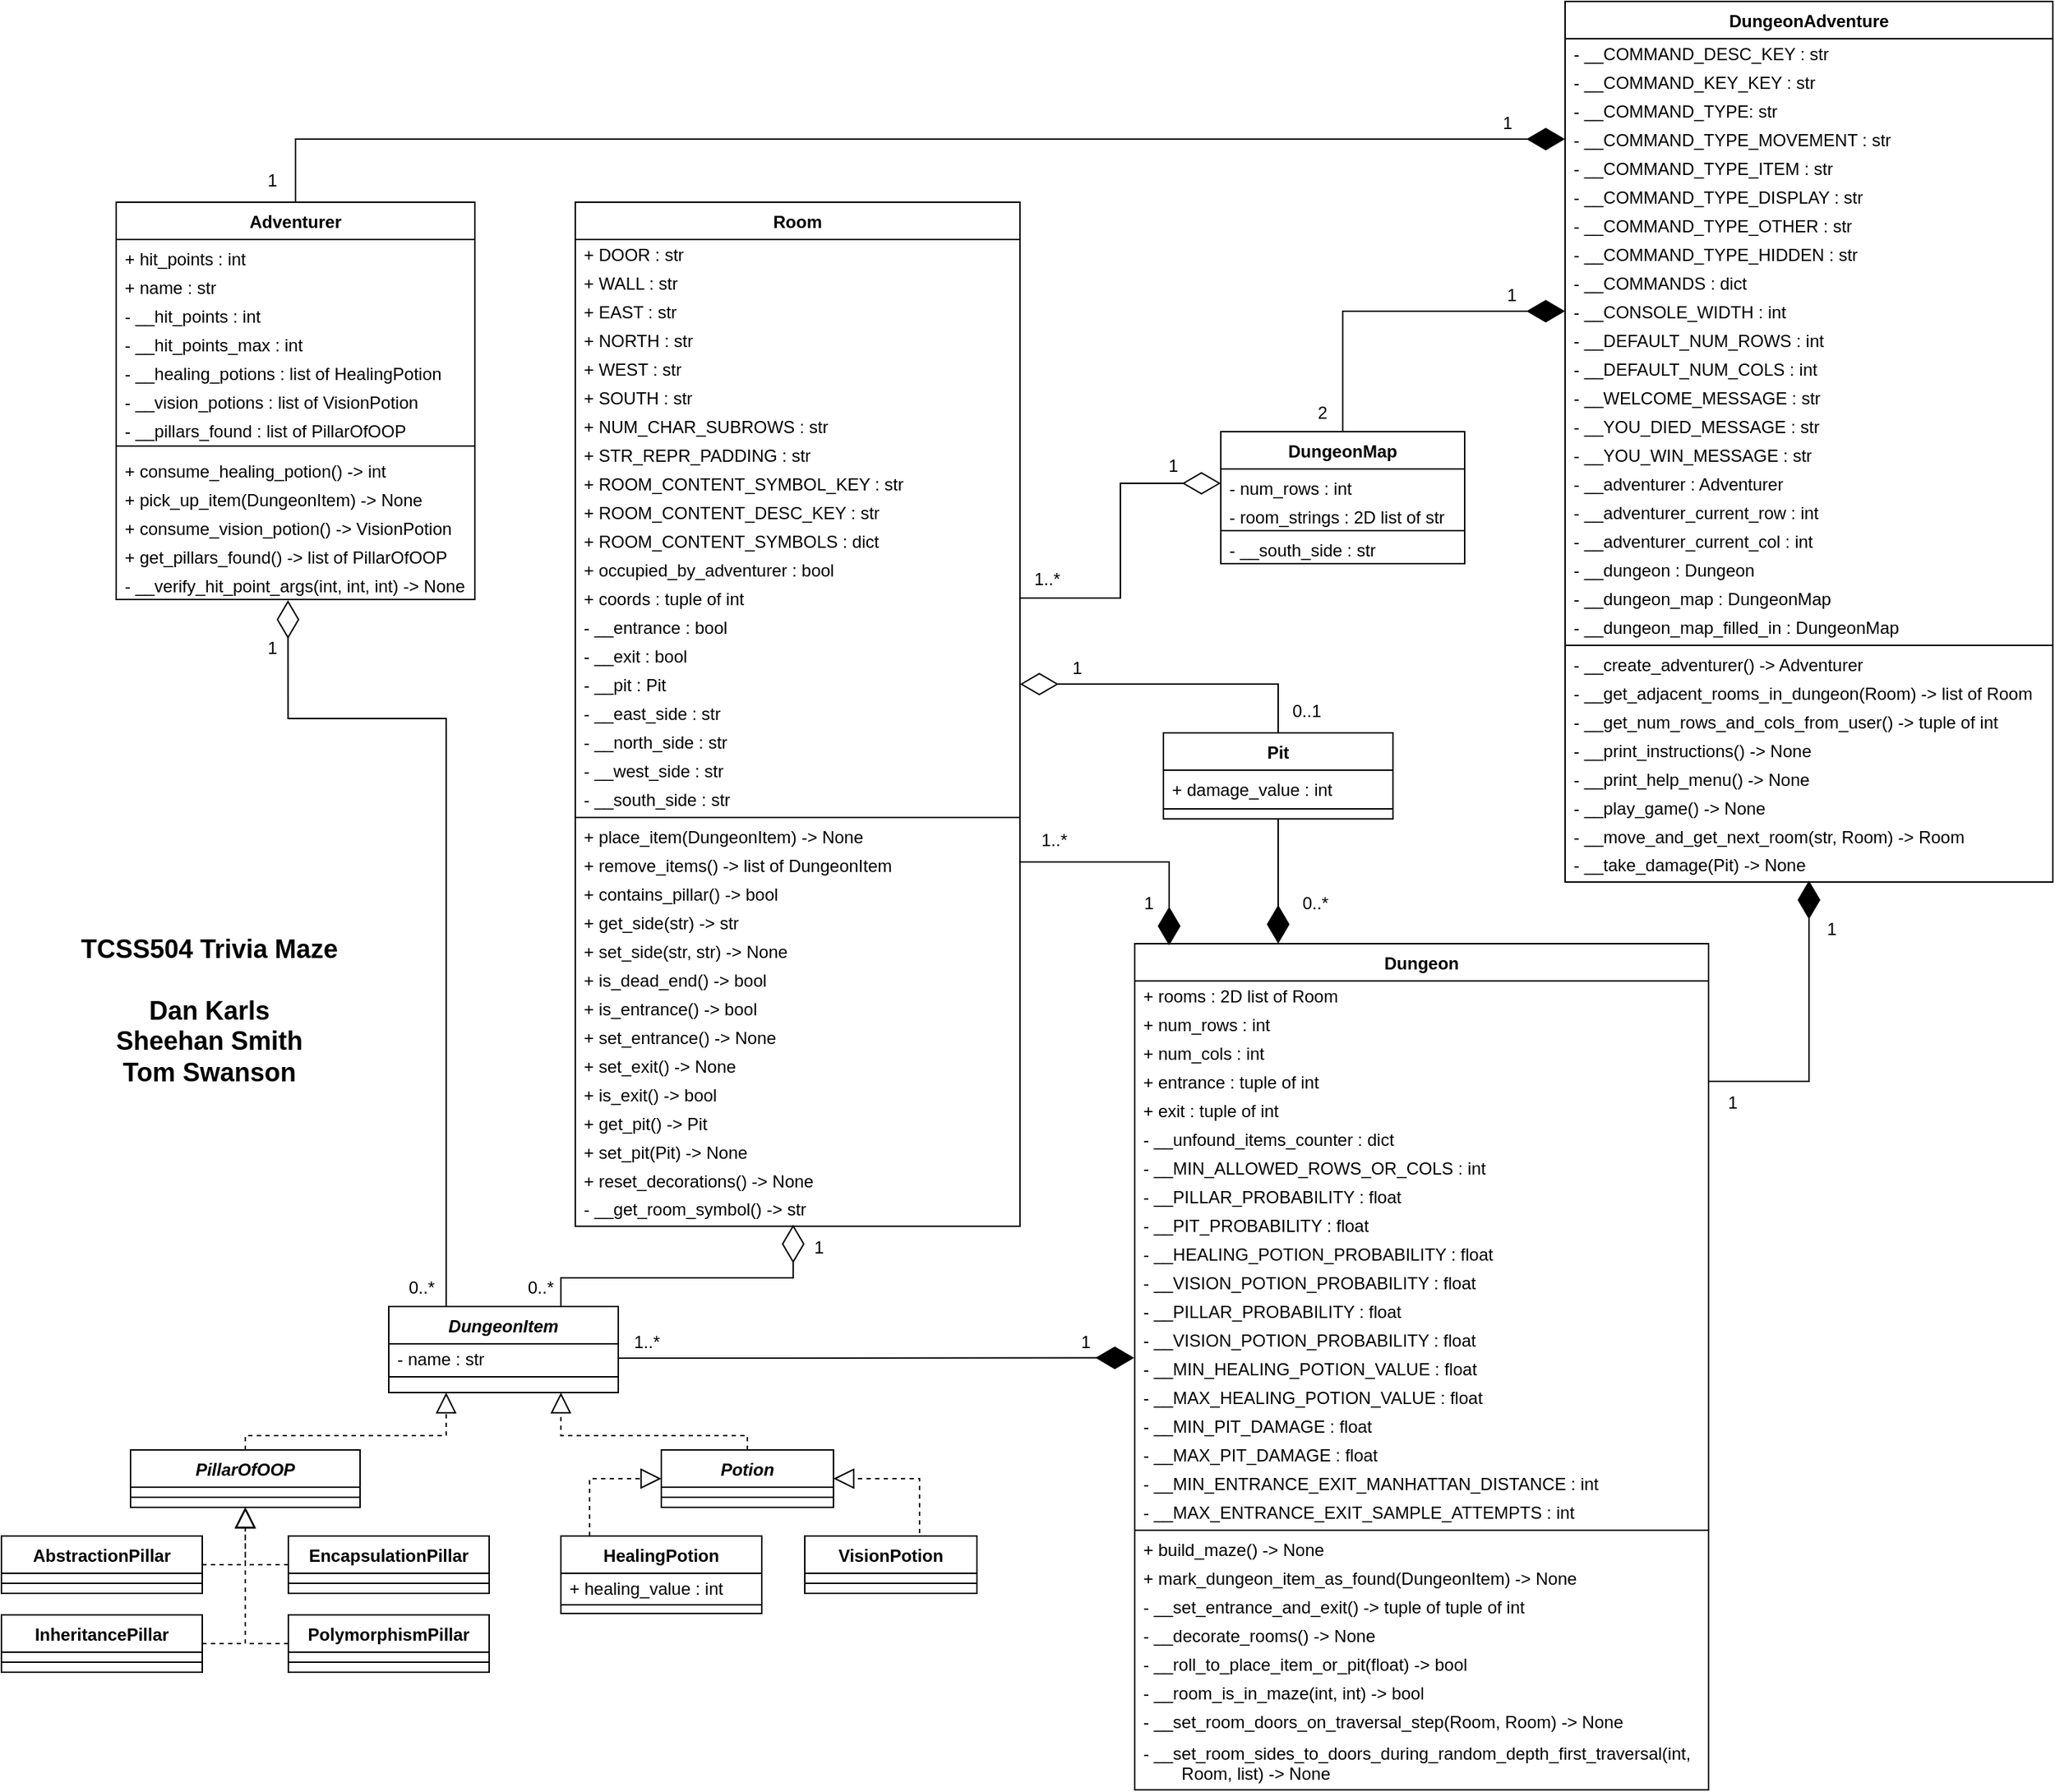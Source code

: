 <mxfile version="20.8.11" type="device"><diagram id="C5RBs43oDa-KdzZeNtuy" name="Page-1"><mxGraphModel dx="1811" dy="1916" grid="1" gridSize="10" guides="1" tooltips="1" connect="1" arrows="1" fold="1" page="1" pageScale="1" pageWidth="827" pageHeight="1169" math="0" shadow="0"><root><mxCell id="WIyWlLk6GJQsqaUBKTNV-0"/><mxCell id="WIyWlLk6GJQsqaUBKTNV-1" parent="WIyWlLk6GJQsqaUBKTNV-0"/><mxCell id="zkfFHV4jXpPFQw0GAbJ--0" value="DungeonItem" style="swimlane;fontStyle=3;align=center;verticalAlign=top;childLayout=stackLayout;horizontal=1;startSize=26;horizontalStack=0;resizeParent=1;resizeLast=0;collapsible=1;marginBottom=0;rounded=0;shadow=0;strokeWidth=1;" parent="WIyWlLk6GJQsqaUBKTNV-1" vertex="1"><mxGeometry x="-80" y="750" width="160" height="60" as="geometry"><mxRectangle x="230" y="140" width="160" height="26" as="alternateBounds"/></mxGeometry></mxCell><mxCell id="zkfFHV4jXpPFQw0GAbJ--1" value="- name : str" style="text;align=left;verticalAlign=middle;spacingLeft=4;spacingRight=4;overflow=hidden;rotatable=0;points=[[0,0.5],[1,0.5]];portConstraint=eastwest;" parent="zkfFHV4jXpPFQw0GAbJ--0" vertex="1"><mxGeometry y="26" width="160" height="20" as="geometry"/></mxCell><mxCell id="zkfFHV4jXpPFQw0GAbJ--4" value="" style="line;html=1;strokeWidth=1;align=left;verticalAlign=middle;spacingTop=-1;spacingLeft=3;spacingRight=3;rotatable=0;labelPosition=right;points=[];portConstraint=eastwest;" parent="zkfFHV4jXpPFQw0GAbJ--0" vertex="1"><mxGeometry y="46" width="160" height="6" as="geometry"/></mxCell><mxCell id="zkfFHV4jXpPFQw0GAbJ--13" value="HealingPotion" style="swimlane;fontStyle=1;align=center;verticalAlign=top;childLayout=stackLayout;horizontal=1;startSize=26;horizontalStack=0;resizeParent=1;resizeLast=0;collapsible=1;marginBottom=0;rounded=0;shadow=0;strokeWidth=1;" parent="WIyWlLk6GJQsqaUBKTNV-1" vertex="1"><mxGeometry x="40" y="910" width="140" height="54" as="geometry"><mxRectangle x="340" y="380" width="170" height="26" as="alternateBounds"/></mxGeometry></mxCell><mxCell id="zkfFHV4jXpPFQw0GAbJ--14" value="+ healing_value : int" style="text;align=left;verticalAlign=middle;spacingLeft=4;spacingRight=4;overflow=hidden;rotatable=0;points=[[0,0.5],[1,0.5]];portConstraint=eastwest;" parent="zkfFHV4jXpPFQw0GAbJ--13" vertex="1"><mxGeometry y="26" width="140" height="20" as="geometry"/></mxCell><mxCell id="zkfFHV4jXpPFQw0GAbJ--15" value="" style="line;html=1;strokeWidth=1;align=left;verticalAlign=middle;spacingTop=-1;spacingLeft=3;spacingRight=3;rotatable=0;labelPosition=right;points=[];portConstraint=eastwest;" parent="zkfFHV4jXpPFQw0GAbJ--13" vertex="1"><mxGeometry y="46" width="140" height="4" as="geometry"/></mxCell><mxCell id="zkfFHV4jXpPFQw0GAbJ--17" value="Potion" style="swimlane;fontStyle=3;align=center;verticalAlign=top;childLayout=stackLayout;horizontal=1;startSize=26;horizontalStack=0;resizeParent=1;resizeLast=0;collapsible=1;marginBottom=0;rounded=0;shadow=0;strokeWidth=1;" parent="WIyWlLk6GJQsqaUBKTNV-1" vertex="1"><mxGeometry x="110" y="850" width="120" height="40" as="geometry"><mxRectangle x="550" y="140" width="160" height="26" as="alternateBounds"/></mxGeometry></mxCell><mxCell id="zkfFHV4jXpPFQw0GAbJ--23" value="" style="line;html=1;strokeWidth=1;align=left;verticalAlign=middle;spacingTop=-1;spacingLeft=3;spacingRight=3;rotatable=0;labelPosition=right;points=[];portConstraint=eastwest;" parent="zkfFHV4jXpPFQw0GAbJ--17" vertex="1"><mxGeometry y="26" width="120" height="14" as="geometry"/></mxCell><mxCell id="WuO50XJ9nV-Tfrzp635n-19" value="" style="endArrow=block;dashed=1;endFill=0;endSize=12;html=1;rounded=0;targetPerimeterSpacing=0;entryX=0;entryY=0.5;entryDx=0;entryDy=0;exitX=0.5;exitY=0;exitDx=0;exitDy=0;edgeStyle=elbowEdgeStyle;" parent="WIyWlLk6GJQsqaUBKTNV-1" target="zkfFHV4jXpPFQw0GAbJ--17" edge="1"><mxGeometry width="160" relative="1" as="geometry"><mxPoint x="90" y="910" as="sourcePoint"/><mxPoint x="210" y="980" as="targetPoint"/><Array as="points"><mxPoint x="60" y="970"/><mxPoint x="60" y="960"/></Array></mxGeometry></mxCell><mxCell id="WuO50XJ9nV-Tfrzp635n-20" value="VisionPotion" style="swimlane;fontStyle=1;align=center;verticalAlign=top;childLayout=stackLayout;horizontal=1;startSize=26;horizontalStack=0;resizeParent=1;resizeLast=0;collapsible=1;marginBottom=0;rounded=0;shadow=0;strokeWidth=1;" parent="WIyWlLk6GJQsqaUBKTNV-1" vertex="1"><mxGeometry x="210" y="910" width="120" height="40" as="geometry"><mxRectangle x="550" y="140" width="160" height="26" as="alternateBounds"/></mxGeometry></mxCell><mxCell id="WuO50XJ9nV-Tfrzp635n-21" value="" style="line;html=1;strokeWidth=1;align=left;verticalAlign=middle;spacingTop=-1;spacingLeft=3;spacingRight=3;rotatable=0;labelPosition=right;points=[];portConstraint=eastwest;" parent="WuO50XJ9nV-Tfrzp635n-20" vertex="1"><mxGeometry y="26" width="120" height="14" as="geometry"/></mxCell><mxCell id="WuO50XJ9nV-Tfrzp635n-22" value="EncapsulationPillar" style="swimlane;fontStyle=1;align=center;verticalAlign=top;childLayout=stackLayout;horizontal=1;startSize=26;horizontalStack=0;resizeParent=1;resizeLast=0;collapsible=1;marginBottom=0;rounded=0;shadow=0;strokeWidth=1;" parent="WIyWlLk6GJQsqaUBKTNV-1" vertex="1"><mxGeometry x="-150" y="910" width="140" height="40" as="geometry"><mxRectangle x="550" y="140" width="160" height="26" as="alternateBounds"/></mxGeometry></mxCell><mxCell id="WuO50XJ9nV-Tfrzp635n-23" value="" style="line;html=1;strokeWidth=1;align=left;verticalAlign=middle;spacingTop=-1;spacingLeft=3;spacingRight=3;rotatable=0;labelPosition=right;points=[];portConstraint=eastwest;" parent="WuO50XJ9nV-Tfrzp635n-22" vertex="1"><mxGeometry y="26" width="140" height="14" as="geometry"/></mxCell><mxCell id="WuO50XJ9nV-Tfrzp635n-24" value="PolymorphismPillar" style="swimlane;fontStyle=1;align=center;verticalAlign=top;childLayout=stackLayout;horizontal=1;startSize=26;horizontalStack=0;resizeParent=1;resizeLast=0;collapsible=1;marginBottom=0;rounded=0;shadow=0;strokeWidth=1;" parent="WIyWlLk6GJQsqaUBKTNV-1" vertex="1"><mxGeometry x="-150" y="965" width="140" height="40" as="geometry"><mxRectangle x="550" y="140" width="160" height="26" as="alternateBounds"/></mxGeometry></mxCell><mxCell id="WuO50XJ9nV-Tfrzp635n-25" value="" style="line;html=1;strokeWidth=1;align=left;verticalAlign=middle;spacingTop=-1;spacingLeft=3;spacingRight=3;rotatable=0;labelPosition=right;points=[];portConstraint=eastwest;" parent="WuO50XJ9nV-Tfrzp635n-24" vertex="1"><mxGeometry y="26" width="140" height="14" as="geometry"/></mxCell><mxCell id="WuO50XJ9nV-Tfrzp635n-26" value="AbstractionPillar" style="swimlane;fontStyle=1;align=center;verticalAlign=top;childLayout=stackLayout;horizontal=1;startSize=26;horizontalStack=0;resizeParent=1;resizeLast=0;collapsible=1;marginBottom=0;rounded=0;shadow=0;strokeWidth=1;" parent="WIyWlLk6GJQsqaUBKTNV-1" vertex="1"><mxGeometry x="-350" y="910" width="140" height="40" as="geometry"><mxRectangle x="-350" y="870" width="160" height="26" as="alternateBounds"/></mxGeometry></mxCell><mxCell id="WuO50XJ9nV-Tfrzp635n-27" value="" style="line;html=1;strokeWidth=1;align=left;verticalAlign=middle;spacingTop=-1;spacingLeft=3;spacingRight=3;rotatable=0;labelPosition=right;points=[];portConstraint=eastwest;" parent="WuO50XJ9nV-Tfrzp635n-26" vertex="1"><mxGeometry y="26" width="140" height="14" as="geometry"/></mxCell><mxCell id="WuO50XJ9nV-Tfrzp635n-28" value="InheritancePillar" style="swimlane;fontStyle=1;align=center;verticalAlign=top;childLayout=stackLayout;horizontal=1;startSize=26;horizontalStack=0;resizeParent=1;resizeLast=0;collapsible=1;marginBottom=0;rounded=0;shadow=0;strokeWidth=1;" parent="WIyWlLk6GJQsqaUBKTNV-1" vertex="1"><mxGeometry x="-350" y="965" width="140" height="40" as="geometry"><mxRectangle x="550" y="140" width="160" height="26" as="alternateBounds"/></mxGeometry></mxCell><mxCell id="WuO50XJ9nV-Tfrzp635n-29" value="" style="line;html=1;strokeWidth=1;align=left;verticalAlign=middle;spacingTop=-1;spacingLeft=3;spacingRight=3;rotatable=0;labelPosition=right;points=[];portConstraint=eastwest;" parent="WuO50XJ9nV-Tfrzp635n-28" vertex="1"><mxGeometry y="26" width="140" height="14" as="geometry"/></mxCell><mxCell id="WuO50XJ9nV-Tfrzp635n-32" value="" style="endArrow=block;dashed=1;endFill=0;endSize=12;html=1;rounded=0;targetPerimeterSpacing=0;edgeStyle=orthogonalEdgeStyle;exitX=0.5;exitY=0;exitDx=0;exitDy=0;entryX=0.25;entryY=1;entryDx=0;entryDy=0;" parent="WIyWlLk6GJQsqaUBKTNV-1" source="WuO50XJ9nV-Tfrzp635n-66" target="zkfFHV4jXpPFQw0GAbJ--0" edge="1"><mxGeometry width="160" relative="1" as="geometry"><mxPoint x="-180.0" y="810" as="sourcePoint"/><mxPoint x="-120" y="780" as="targetPoint"/><Array as="points"><mxPoint x="-180" y="840"/><mxPoint x="-40" y="840"/></Array></mxGeometry></mxCell><mxCell id="WuO50XJ9nV-Tfrzp635n-33" value="" style="endArrow=block;dashed=1;endFill=0;endSize=12;html=1;rounded=0;targetPerimeterSpacing=0;edgeStyle=orthogonalEdgeStyle;entryX=0.75;entryY=1;entryDx=0;entryDy=0;exitX=0.5;exitY=0;exitDx=0;exitDy=0;" parent="WIyWlLk6GJQsqaUBKTNV-1" source="zkfFHV4jXpPFQw0GAbJ--17" target="zkfFHV4jXpPFQw0GAbJ--0" edge="1"><mxGeometry width="160" relative="1" as="geometry"><mxPoint x="-190" y="870" as="sourcePoint"/><mxPoint x="-70" y="788" as="targetPoint"/><Array as="points"><mxPoint x="170" y="840"/><mxPoint x="40" y="840"/></Array></mxGeometry></mxCell><mxCell id="WuO50XJ9nV-Tfrzp635n-35" value="" style="endArrow=block;dashed=1;endFill=0;endSize=12;html=1;rounded=0;targetPerimeterSpacing=0;edgeStyle=orthogonalEdgeStyle;entryX=1;entryY=0.5;entryDx=0;entryDy=0;exitX=0.75;exitY=0;exitDx=0;exitDy=0;" parent="WIyWlLk6GJQsqaUBKTNV-1" source="WuO50XJ9nV-Tfrzp635n-20" target="zkfFHV4jXpPFQw0GAbJ--17" edge="1"><mxGeometry width="160" relative="1" as="geometry"><mxPoint x="260" y="870" as="sourcePoint"/><mxPoint x="420" y="870" as="targetPoint"/><Array as="points"><mxPoint x="290" y="870"/></Array></mxGeometry></mxCell><mxCell id="WuO50XJ9nV-Tfrzp635n-36" value="" style="endArrow=block;dashed=1;endFill=0;endSize=12;html=1;rounded=0;targetPerimeterSpacing=0;entryX=0.5;entryY=1;entryDx=0;entryDy=0;edgeStyle=orthogonalEdgeStyle;exitX=1;exitY=0.5;exitDx=0;exitDy=0;" parent="WIyWlLk6GJQsqaUBKTNV-1" source="WuO50XJ9nV-Tfrzp635n-28" target="WuO50XJ9nV-Tfrzp635n-66" edge="1"><mxGeometry width="160" relative="1" as="geometry"><mxPoint x="-180" y="990" as="sourcePoint"/><mxPoint x="-180.0" y="894" as="targetPoint"/></mxGeometry></mxCell><mxCell id="WuO50XJ9nV-Tfrzp635n-37" value="" style="endArrow=block;dashed=1;endFill=0;endSize=12;html=1;rounded=0;targetPerimeterSpacing=0;edgeStyle=orthogonalEdgeStyle;exitX=0;exitY=0.5;exitDx=0;exitDy=0;" parent="WIyWlLk6GJQsqaUBKTNV-1" source="WuO50XJ9nV-Tfrzp635n-24" edge="1"><mxGeometry width="160" relative="1" as="geometry"><mxPoint x="-170" y="1000" as="sourcePoint"/><mxPoint x="-180" y="890" as="targetPoint"/><Array as="points"><mxPoint x="-180" y="985"/></Array></mxGeometry></mxCell><mxCell id="WuO50XJ9nV-Tfrzp635n-40" value="Dungeon" style="swimlane;fontStyle=1;align=center;verticalAlign=top;childLayout=stackLayout;horizontal=1;startSize=26;horizontalStack=0;resizeParent=1;resizeParentMax=0;resizeLast=0;collapsible=1;marginBottom=0;" parent="WIyWlLk6GJQsqaUBKTNV-1" vertex="1"><mxGeometry x="440" y="497" width="400" height="590" as="geometry"><mxRectangle x="440" y="497" width="90" height="30" as="alternateBounds"/></mxGeometry></mxCell><mxCell id="WuO50XJ9nV-Tfrzp635n-41" value="+ rooms : 2D list of Room" style="text;strokeColor=none;fillColor=none;align=left;verticalAlign=middle;spacingLeft=4;spacingRight=4;overflow=hidden;rotatable=0;points=[[0,0.5],[1,0.5]];portConstraint=eastwest;fontSize=12;spacing=2;" parent="WuO50XJ9nV-Tfrzp635n-40" vertex="1"><mxGeometry y="26" width="400" height="20" as="geometry"/></mxCell><mxCell id="WuO50XJ9nV-Tfrzp635n-44" value="+ num_rows : int" style="text;strokeColor=none;fillColor=none;align=left;verticalAlign=middle;spacingLeft=4;spacingRight=4;overflow=hidden;rotatable=0;points=[[0,0.5],[1,0.5]];portConstraint=eastwest;spacing=2;" parent="WuO50XJ9nV-Tfrzp635n-40" vertex="1"><mxGeometry y="46" width="400" height="20" as="geometry"/></mxCell><mxCell id="WuO50XJ9nV-Tfrzp635n-45" value="+ num_cols : int" style="text;strokeColor=none;fillColor=none;align=left;verticalAlign=middle;spacingLeft=4;spacingRight=4;overflow=hidden;rotatable=0;points=[[0,0.5],[1,0.5]];portConstraint=eastwest;spacing=2;" parent="WuO50XJ9nV-Tfrzp635n-40" vertex="1"><mxGeometry y="66" width="400" height="20" as="geometry"/></mxCell><mxCell id="WuO50XJ9nV-Tfrzp635n-46" value="+ entrance : tuple of int" style="text;strokeColor=none;fillColor=none;align=left;verticalAlign=middle;spacingLeft=4;spacingRight=4;overflow=hidden;rotatable=0;points=[[0,0.5],[1,0.5]];portConstraint=eastwest;spacing=2;" parent="WuO50XJ9nV-Tfrzp635n-40" vertex="1"><mxGeometry y="86" width="400" height="20" as="geometry"/></mxCell><mxCell id="WuO50XJ9nV-Tfrzp635n-47" value="+ exit : tuple of int" style="text;strokeColor=none;fillColor=none;align=left;verticalAlign=middle;spacingLeft=4;spacingRight=4;overflow=hidden;rotatable=0;points=[[0,0.5],[1,0.5]];portConstraint=eastwest;spacing=2;" parent="WuO50XJ9nV-Tfrzp635n-40" vertex="1"><mxGeometry y="106" width="400" height="20" as="geometry"/></mxCell><mxCell id="WuO50XJ9nV-Tfrzp635n-48" value="- __unfound_items_counter : dict" style="text;strokeColor=none;fillColor=none;align=left;verticalAlign=middle;spacingLeft=4;spacingRight=4;overflow=hidden;rotatable=0;points=[[0,0.5],[1,0.5]];portConstraint=eastwest;spacing=2;" parent="WuO50XJ9nV-Tfrzp635n-40" vertex="1"><mxGeometry y="126" width="400" height="20" as="geometry"/></mxCell><mxCell id="WuO50XJ9nV-Tfrzp635n-52" value="- __MIN_ALLOWED_ROWS_OR_COLS : int" style="text;strokeColor=none;fillColor=none;align=left;verticalAlign=middle;spacingLeft=4;spacingRight=4;overflow=hidden;rotatable=0;points=[[0,0.5],[1,0.5]];portConstraint=eastwest;spacing=2;" parent="WuO50XJ9nV-Tfrzp635n-40" vertex="1"><mxGeometry y="146" width="400" height="20" as="geometry"/></mxCell><mxCell id="WuO50XJ9nV-Tfrzp635n-53" value="- __PILLAR_PROBABILITY : float" style="text;strokeColor=none;fillColor=none;align=left;verticalAlign=middle;spacingLeft=4;spacingRight=4;overflow=hidden;rotatable=0;points=[[0,0.5],[1,0.5]];portConstraint=eastwest;spacing=2;" parent="WuO50XJ9nV-Tfrzp635n-40" vertex="1"><mxGeometry y="166" width="400" height="20" as="geometry"/></mxCell><mxCell id="WuO50XJ9nV-Tfrzp635n-54" value="- __PIT_PROBABILITY : float" style="text;strokeColor=none;fillColor=none;align=left;verticalAlign=middle;spacingLeft=4;spacingRight=4;overflow=hidden;rotatable=0;points=[[0,0.5],[1,0.5]];portConstraint=eastwest;spacing=2;" parent="WuO50XJ9nV-Tfrzp635n-40" vertex="1"><mxGeometry y="186" width="400" height="20" as="geometry"/></mxCell><mxCell id="WuO50XJ9nV-Tfrzp635n-55" value="- __HEALING_POTION_PROBABILITY : float" style="text;strokeColor=none;fillColor=none;align=left;verticalAlign=middle;spacingLeft=4;spacingRight=4;overflow=hidden;rotatable=0;points=[[0,0.5],[1,0.5]];portConstraint=eastwest;spacing=2;" parent="WuO50XJ9nV-Tfrzp635n-40" vertex="1"><mxGeometry y="206" width="400" height="20" as="geometry"/></mxCell><mxCell id="WuO50XJ9nV-Tfrzp635n-57" value="- __VISION_POTION_PROBABILITY : float" style="text;strokeColor=none;fillColor=none;align=left;verticalAlign=middle;spacingLeft=4;spacingRight=4;overflow=hidden;rotatable=0;points=[[0,0.5],[1,0.5]];portConstraint=eastwest;" parent="WuO50XJ9nV-Tfrzp635n-40" vertex="1"><mxGeometry y="226" width="400" height="20" as="geometry"/></mxCell><mxCell id="WuO50XJ9nV-Tfrzp635n-56" value="- __PILLAR_PROBABILITY : float" style="text;strokeColor=none;fillColor=none;align=left;verticalAlign=middle;spacingLeft=4;spacingRight=4;overflow=hidden;rotatable=0;points=[[0,0.5],[1,0.5]];portConstraint=eastwest;" parent="WuO50XJ9nV-Tfrzp635n-40" vertex="1"><mxGeometry y="246" width="400" height="20" as="geometry"/></mxCell><mxCell id="WuO50XJ9nV-Tfrzp635n-60" value="- __VISION_POTION_PROBABILITY : float" style="text;strokeColor=none;fillColor=none;align=left;verticalAlign=middle;spacingLeft=4;spacingRight=4;overflow=hidden;rotatable=0;points=[[0,0.5],[1,0.5]];portConstraint=eastwest;" parent="WuO50XJ9nV-Tfrzp635n-40" vertex="1"><mxGeometry y="266" width="400" height="20" as="geometry"/></mxCell><mxCell id="WuO50XJ9nV-Tfrzp635n-61" value="- __MIN_HEALING_POTION_VALUE : float" style="text;strokeColor=none;fillColor=none;align=left;verticalAlign=middle;spacingLeft=4;spacingRight=4;overflow=hidden;rotatable=0;points=[[0,0.5],[1,0.5]];portConstraint=eastwest;" parent="WuO50XJ9nV-Tfrzp635n-40" vertex="1"><mxGeometry y="286" width="400" height="20" as="geometry"/></mxCell><mxCell id="WuO50XJ9nV-Tfrzp635n-58" value="- __MAX_HEALING_POTION_VALUE : float" style="text;strokeColor=none;fillColor=none;align=left;verticalAlign=middle;spacingLeft=4;spacingRight=4;overflow=hidden;rotatable=0;points=[[0,0.5],[1,0.5]];portConstraint=eastwest;" parent="WuO50XJ9nV-Tfrzp635n-40" vertex="1"><mxGeometry y="306" width="400" height="20" as="geometry"/></mxCell><mxCell id="WuO50XJ9nV-Tfrzp635n-62" value="- __MIN_PIT_DAMAGE : float" style="text;strokeColor=none;fillColor=none;align=left;verticalAlign=middle;spacingLeft=4;spacingRight=4;overflow=hidden;rotatable=0;points=[[0,0.5],[1,0.5]];portConstraint=eastwest;" parent="WuO50XJ9nV-Tfrzp635n-40" vertex="1"><mxGeometry y="326" width="400" height="20" as="geometry"/></mxCell><mxCell id="WuO50XJ9nV-Tfrzp635n-64" value="- __MAX_PIT_DAMAGE : float" style="text;strokeColor=none;fillColor=none;align=left;verticalAlign=middle;spacingLeft=4;spacingRight=4;overflow=hidden;rotatable=0;points=[[0,0.5],[1,0.5]];portConstraint=eastwest;" parent="WuO50XJ9nV-Tfrzp635n-40" vertex="1"><mxGeometry y="346" width="400" height="20" as="geometry"/></mxCell><mxCell id="WuO50XJ9nV-Tfrzp635n-59" value="- __MIN_ENTRANCE_EXIT_MANHATTAN_DISTANCE : int" style="text;strokeColor=none;fillColor=none;align=left;verticalAlign=middle;spacingLeft=4;spacingRight=4;overflow=hidden;rotatable=0;points=[[0,0.5],[1,0.5]];portConstraint=eastwest;" parent="WuO50XJ9nV-Tfrzp635n-40" vertex="1"><mxGeometry y="366" width="400" height="20" as="geometry"/></mxCell><mxCell id="WuO50XJ9nV-Tfrzp635n-63" value="- __MAX_ENTRANCE_EXIT_SAMPLE_ATTEMPTS : int" style="text;strokeColor=none;fillColor=none;align=left;verticalAlign=middle;spacingLeft=4;spacingRight=4;overflow=hidden;rotatable=0;points=[[0,0.5],[1,0.5]];portConstraint=eastwest;" parent="WuO50XJ9nV-Tfrzp635n-40" vertex="1"><mxGeometry y="386" width="400" height="20" as="geometry"/></mxCell><mxCell id="WuO50XJ9nV-Tfrzp635n-42" value="" style="line;strokeWidth=1;fillColor=none;align=left;verticalAlign=middle;spacingTop=2;spacingLeft=3;spacingRight=3;rotatable=0;labelPosition=right;points=[];portConstraint=eastwest;strokeColor=inherit;fontSize=12;spacing=0;" parent="WuO50XJ9nV-Tfrzp635n-40" vertex="1"><mxGeometry y="406" width="400" height="6" as="geometry"/></mxCell><mxCell id="WuO50XJ9nV-Tfrzp635n-43" value="+ build_maze() -&gt; None" style="text;strokeColor=none;fillColor=none;align=left;verticalAlign=middle;spacingLeft=4;spacingRight=4;overflow=hidden;rotatable=0;points=[[0,0.5],[1,0.5]];portConstraint=eastwest;" parent="WuO50XJ9nV-Tfrzp635n-40" vertex="1"><mxGeometry y="412" width="400" height="20" as="geometry"/></mxCell><mxCell id="WuO50XJ9nV-Tfrzp635n-65" value="+ mark_dungeon_item_as_found(DungeonItem) -&gt; None" style="text;strokeColor=none;fillColor=none;align=left;verticalAlign=middle;spacingLeft=4;spacingRight=4;overflow=hidden;rotatable=0;points=[[0,0.5],[1,0.5]];portConstraint=eastwest;" parent="WuO50XJ9nV-Tfrzp635n-40" vertex="1"><mxGeometry y="432" width="400" height="20" as="geometry"/></mxCell><mxCell id="WuO50XJ9nV-Tfrzp635n-50" value="- __set_entrance_and_exit() -&gt; tuple of tuple of int" style="text;strokeColor=none;fillColor=none;align=left;verticalAlign=middle;spacingLeft=4;spacingRight=4;overflow=hidden;rotatable=0;points=[[0,0.5],[1,0.5]];portConstraint=eastwest;" parent="WuO50XJ9nV-Tfrzp635n-40" vertex="1"><mxGeometry y="452" width="400" height="20" as="geometry"/></mxCell><mxCell id="WuO50XJ9nV-Tfrzp635n-71" value="- __decorate_rooms() -&gt; None" style="text;strokeColor=none;fillColor=none;align=left;verticalAlign=middle;spacingLeft=4;spacingRight=4;overflow=hidden;rotatable=0;points=[[0,0.5],[1,0.5]];portConstraint=eastwest;" parent="WuO50XJ9nV-Tfrzp635n-40" vertex="1"><mxGeometry y="472" width="400" height="20" as="geometry"/></mxCell><mxCell id="WuO50XJ9nV-Tfrzp635n-74" value="- __roll_to_place_item_or_pit(float) -&gt; bool" style="text;strokeColor=none;fillColor=none;align=left;verticalAlign=middle;spacingLeft=4;spacingRight=4;overflow=hidden;rotatable=0;points=[[0,0.5],[1,0.5]];portConstraint=eastwest;" parent="WuO50XJ9nV-Tfrzp635n-40" vertex="1"><mxGeometry y="492" width="400" height="20" as="geometry"/></mxCell><mxCell id="WuO50XJ9nV-Tfrzp635n-75" value="- __room_is_in_maze(int, int) -&gt; bool" style="text;strokeColor=none;fillColor=none;align=left;verticalAlign=middle;spacingLeft=4;spacingRight=4;overflow=hidden;rotatable=0;points=[[0,0.5],[1,0.5]];portConstraint=eastwest;" parent="WuO50XJ9nV-Tfrzp635n-40" vertex="1"><mxGeometry y="512" width="400" height="20" as="geometry"/></mxCell><mxCell id="WuO50XJ9nV-Tfrzp635n-73" value="- __set_room_doors_on_traversal_step(Room, Room) -&gt; None" style="text;strokeColor=none;fillColor=none;align=left;verticalAlign=middle;spacingLeft=4;spacingRight=4;overflow=hidden;rotatable=0;points=[[0,0.5],[1,0.5]];portConstraint=eastwest;" parent="WuO50XJ9nV-Tfrzp635n-40" vertex="1"><mxGeometry y="532" width="400" height="20" as="geometry"/></mxCell><mxCell id="WuO50XJ9nV-Tfrzp635n-77" value="- __set_room_sides_to_doors_during_random_depth_first_traversal(int, &#10;        Room, list) -&gt; None" style="text;strokeColor=none;fillColor=none;align=left;verticalAlign=middle;spacingLeft=4;spacingRight=4;overflow=hidden;rotatable=0;points=[[0,0.5],[1,0.5]];portConstraint=eastwest;" parent="WuO50XJ9nV-Tfrzp635n-40" vertex="1"><mxGeometry y="552" width="400" height="38" as="geometry"/></mxCell><mxCell id="WuO50XJ9nV-Tfrzp635n-66" value="PillarOfOOP" style="swimlane;fontStyle=3;align=center;verticalAlign=top;childLayout=stackLayout;horizontal=1;startSize=26;horizontalStack=0;resizeParent=1;resizeLast=0;collapsible=1;marginBottom=0;rounded=0;shadow=0;strokeWidth=1;" parent="WIyWlLk6GJQsqaUBKTNV-1" vertex="1"><mxGeometry x="-260" y="850" width="160" height="40" as="geometry"><mxRectangle x="550" y="140" width="160" height="26" as="alternateBounds"/></mxGeometry></mxCell><mxCell id="WuO50XJ9nV-Tfrzp635n-67" value="" style="line;html=1;strokeWidth=1;align=left;verticalAlign=middle;spacingTop=-1;spacingLeft=3;spacingRight=3;rotatable=0;labelPosition=right;points=[];portConstraint=eastwest;" parent="WuO50XJ9nV-Tfrzp635n-66" vertex="1"><mxGeometry y="26" width="160" height="14" as="geometry"/></mxCell><mxCell id="WuO50XJ9nV-Tfrzp635n-69" value="" style="endArrow=block;dashed=1;endFill=0;endSize=12;html=1;rounded=0;targetPerimeterSpacing=0;edgeStyle=orthogonalEdgeStyle;exitX=0;exitY=0.5;exitDx=0;exitDy=0;" parent="WIyWlLk6GJQsqaUBKTNV-1" source="WuO50XJ9nV-Tfrzp635n-22" edge="1"><mxGeometry width="160" relative="1" as="geometry"><mxPoint x="-140.0" y="995" as="sourcePoint"/><mxPoint x="-180" y="890" as="targetPoint"/><Array as="points"><mxPoint x="-180" y="930"/></Array></mxGeometry></mxCell><mxCell id="WuO50XJ9nV-Tfrzp635n-70" value="" style="endArrow=block;dashed=1;endFill=0;endSize=12;html=1;rounded=0;targetPerimeterSpacing=0;edgeStyle=orthogonalEdgeStyle;exitX=1;exitY=0.5;exitDx=0;exitDy=0;entryX=0.5;entryY=1;entryDx=0;entryDy=0;" parent="WIyWlLk6GJQsqaUBKTNV-1" source="WuO50XJ9nV-Tfrzp635n-26" target="WuO50XJ9nV-Tfrzp635n-66" edge="1"><mxGeometry width="160" relative="1" as="geometry"><mxPoint x="-140.0" y="940" as="sourcePoint"/><mxPoint x="-170.0" y="900" as="targetPoint"/><Array as="points"><mxPoint x="-180" y="930"/></Array></mxGeometry></mxCell><mxCell id="WuO50XJ9nV-Tfrzp635n-78" value="" style="endArrow=diamondThin;endFill=1;endSize=24;html=1;rounded=0;fontFamily=Courier New;fontSize=12;targetPerimeterSpacing=0;edgeStyle=elbowEdgeStyle;exitX=1;exitY=0.5;exitDx=0;exitDy=0;entryX=-0.001;entryY=0.139;entryDx=0;entryDy=0;entryPerimeter=0;" parent="WIyWlLk6GJQsqaUBKTNV-1" source="zkfFHV4jXpPFQw0GAbJ--1" target="WuO50XJ9nV-Tfrzp635n-61" edge="1"><mxGeometry width="160" relative="1" as="geometry"><mxPoint x="60" y="740" as="sourcePoint"/><mxPoint x="430" y="790" as="targetPoint"/><Array as="points"><mxPoint x="190" y="780"/></Array></mxGeometry></mxCell><mxCell id="WuO50XJ9nV-Tfrzp635n-79" value="Room" style="swimlane;fontStyle=1;align=center;verticalAlign=top;childLayout=stackLayout;horizontal=1;startSize=26;horizontalStack=0;resizeParent=1;resizeParentMax=0;resizeLast=0;collapsible=1;marginBottom=0;" parent="WIyWlLk6GJQsqaUBKTNV-1" vertex="1"><mxGeometry x="50" y="-20" width="310" height="714" as="geometry"><mxRectangle x="30" y="-70" width="70" height="30" as="alternateBounds"/></mxGeometry></mxCell><mxCell id="WuO50XJ9nV-Tfrzp635n-80" value="+ DOOR : str" style="text;strokeColor=none;fillColor=none;align=left;verticalAlign=middle;spacingLeft=4;spacingRight=4;overflow=hidden;rotatable=0;points=[[0,0.5],[1,0.5]];portConstraint=eastwest;fontSize=12;spacing=2;" parent="WuO50XJ9nV-Tfrzp635n-79" vertex="1"><mxGeometry y="26" width="310" height="20" as="geometry"/></mxCell><mxCell id="WuO50XJ9nV-Tfrzp635n-81" value="+ WALL : str" style="text;strokeColor=none;fillColor=none;align=left;verticalAlign=middle;spacingLeft=4;spacingRight=4;overflow=hidden;rotatable=0;points=[[0,0.5],[1,0.5]];portConstraint=eastwest;spacing=2;" parent="WuO50XJ9nV-Tfrzp635n-79" vertex="1"><mxGeometry y="46" width="310" height="20" as="geometry"/></mxCell><mxCell id="WuO50XJ9nV-Tfrzp635n-82" value="+ EAST : str" style="text;strokeColor=none;fillColor=none;align=left;verticalAlign=middle;spacingLeft=4;spacingRight=4;overflow=hidden;rotatable=0;points=[[0,0.5],[1,0.5]];portConstraint=eastwest;spacing=2;" parent="WuO50XJ9nV-Tfrzp635n-79" vertex="1"><mxGeometry y="66" width="310" height="20" as="geometry"/></mxCell><mxCell id="WuO50XJ9nV-Tfrzp635n-83" value="+ NORTH : str" style="text;strokeColor=none;fillColor=none;align=left;verticalAlign=middle;spacingLeft=4;spacingRight=4;overflow=hidden;rotatable=0;points=[[0,0.5],[1,0.5]];portConstraint=eastwest;spacing=2;" parent="WuO50XJ9nV-Tfrzp635n-79" vertex="1"><mxGeometry y="86" width="310" height="20" as="geometry"/></mxCell><mxCell id="WuO50XJ9nV-Tfrzp635n-84" value="+ WEST : str" style="text;strokeColor=none;fillColor=none;align=left;verticalAlign=middle;spacingLeft=4;spacingRight=4;overflow=hidden;rotatable=0;points=[[0,0.5],[1,0.5]];portConstraint=eastwest;spacing=2;" parent="WuO50XJ9nV-Tfrzp635n-79" vertex="1"><mxGeometry y="106" width="310" height="20" as="geometry"/></mxCell><mxCell id="WuO50XJ9nV-Tfrzp635n-108" value="+ SOUTH : str" style="text;strokeColor=none;fillColor=none;align=left;verticalAlign=middle;spacingLeft=4;spacingRight=4;overflow=hidden;rotatable=0;points=[[0,0.5],[1,0.5]];portConstraint=eastwest;spacing=2;" parent="WuO50XJ9nV-Tfrzp635n-79" vertex="1"><mxGeometry y="126" width="310" height="20" as="geometry"/></mxCell><mxCell id="WuO50XJ9nV-Tfrzp635n-85" value="+ NUM_CHAR_SUBROWS : str" style="text;strokeColor=none;fillColor=none;align=left;verticalAlign=middle;spacingLeft=4;spacingRight=4;overflow=hidden;rotatable=0;points=[[0,0.5],[1,0.5]];portConstraint=eastwest;spacing=2;" parent="WuO50XJ9nV-Tfrzp635n-79" vertex="1"><mxGeometry y="146" width="310" height="20" as="geometry"/></mxCell><mxCell id="WuO50XJ9nV-Tfrzp635n-86" value="+ STR_REPR_PADDING : str" style="text;strokeColor=none;fillColor=none;align=left;verticalAlign=middle;spacingLeft=4;spacingRight=4;overflow=hidden;rotatable=0;points=[[0,0.5],[1,0.5]];portConstraint=eastwest;spacing=2;" parent="WuO50XJ9nV-Tfrzp635n-79" vertex="1"><mxGeometry y="166" width="310" height="20" as="geometry"/></mxCell><mxCell id="WuO50XJ9nV-Tfrzp635n-87" value="+ ROOM_CONTENT_SYMBOL_KEY : str" style="text;strokeColor=none;fillColor=none;align=left;verticalAlign=middle;spacingLeft=4;spacingRight=4;overflow=hidden;rotatable=0;points=[[0,0.5],[1,0.5]];portConstraint=eastwest;spacing=2;" parent="WuO50XJ9nV-Tfrzp635n-79" vertex="1"><mxGeometry y="186" width="310" height="20" as="geometry"/></mxCell><mxCell id="WuO50XJ9nV-Tfrzp635n-88" value="+ ROOM_CONTENT_DESC_KEY : str" style="text;strokeColor=none;fillColor=none;align=left;verticalAlign=middle;spacingLeft=4;spacingRight=4;overflow=hidden;rotatable=0;points=[[0,0.5],[1,0.5]];portConstraint=eastwest;spacing=2;" parent="WuO50XJ9nV-Tfrzp635n-79" vertex="1"><mxGeometry y="206" width="310" height="20" as="geometry"/></mxCell><mxCell id="WuO50XJ9nV-Tfrzp635n-91" value="+ ROOM_CONTENT_SYMBOLS : dict" style="text;strokeColor=none;fillColor=none;align=left;verticalAlign=middle;spacingLeft=4;spacingRight=4;overflow=hidden;rotatable=0;points=[[0,0.5],[1,0.5]];portConstraint=eastwest;" parent="WuO50XJ9nV-Tfrzp635n-79" vertex="1"><mxGeometry y="226" width="310" height="20" as="geometry"/></mxCell><mxCell id="WuO50XJ9nV-Tfrzp635n-89" value="+ occupied_by_adventurer : bool" style="text;strokeColor=none;fillColor=none;align=left;verticalAlign=middle;spacingLeft=4;spacingRight=4;overflow=hidden;rotatable=0;points=[[0,0.5],[1,0.5]];portConstraint=eastwest;spacing=2;" parent="WuO50XJ9nV-Tfrzp635n-79" vertex="1"><mxGeometry y="246" width="310" height="20" as="geometry"/></mxCell><mxCell id="WuO50XJ9nV-Tfrzp635n-92" value="+ coords : tuple of int" style="text;strokeColor=none;fillColor=none;align=left;verticalAlign=middle;spacingLeft=4;spacingRight=4;overflow=hidden;rotatable=0;points=[[0,0.5],[1,0.5]];portConstraint=eastwest;" parent="WuO50XJ9nV-Tfrzp635n-79" vertex="1"><mxGeometry y="266" width="310" height="20" as="geometry"/></mxCell><mxCell id="WuO50XJ9nV-Tfrzp635n-93" value="- __entrance : bool" style="text;strokeColor=none;fillColor=none;align=left;verticalAlign=middle;spacingLeft=4;spacingRight=4;overflow=hidden;rotatable=0;points=[[0,0.5],[1,0.5]];portConstraint=eastwest;" parent="WuO50XJ9nV-Tfrzp635n-79" vertex="1"><mxGeometry y="286" width="310" height="20" as="geometry"/></mxCell><mxCell id="WuO50XJ9nV-Tfrzp635n-109" value="- __exit : bool" style="text;strokeColor=none;fillColor=none;align=left;verticalAlign=middle;spacingLeft=4;spacingRight=4;overflow=hidden;rotatable=0;points=[[0,0.5],[1,0.5]];portConstraint=eastwest;" parent="WuO50XJ9nV-Tfrzp635n-79" vertex="1"><mxGeometry y="306" width="310" height="20" as="geometry"/></mxCell><mxCell id="WuO50XJ9nV-Tfrzp635n-110" value="- __pit : Pit" style="text;strokeColor=none;fillColor=none;align=left;verticalAlign=middle;spacingLeft=4;spacingRight=4;overflow=hidden;rotatable=0;points=[[0,0.5],[1,0.5]];portConstraint=eastwest;" parent="WuO50XJ9nV-Tfrzp635n-79" vertex="1"><mxGeometry y="326" width="310" height="20" as="geometry"/></mxCell><mxCell id="WuO50XJ9nV-Tfrzp635n-111" value="- __east_side : str" style="text;strokeColor=none;fillColor=none;align=left;verticalAlign=middle;spacingLeft=4;spacingRight=4;overflow=hidden;rotatable=0;points=[[0,0.5],[1,0.5]];portConstraint=eastwest;" parent="WuO50XJ9nV-Tfrzp635n-79" vertex="1"><mxGeometry y="346" width="310" height="20" as="geometry"/></mxCell><mxCell id="WuO50XJ9nV-Tfrzp635n-112" value="- __north_side : str" style="text;strokeColor=none;fillColor=none;align=left;verticalAlign=middle;spacingLeft=4;spacingRight=4;overflow=hidden;rotatable=0;points=[[0,0.5],[1,0.5]];portConstraint=eastwest;" parent="WuO50XJ9nV-Tfrzp635n-79" vertex="1"><mxGeometry y="366" width="310" height="20" as="geometry"/></mxCell><mxCell id="WuO50XJ9nV-Tfrzp635n-113" value="- __west_side : str" style="text;strokeColor=none;fillColor=none;align=left;verticalAlign=middle;spacingLeft=4;spacingRight=4;overflow=hidden;rotatable=0;points=[[0,0.5],[1,0.5]];portConstraint=eastwest;" parent="WuO50XJ9nV-Tfrzp635n-79" vertex="1"><mxGeometry y="386" width="310" height="20" as="geometry"/></mxCell><mxCell id="WuO50XJ9nV-Tfrzp635n-114" value="- __south_side : str" style="text;strokeColor=none;fillColor=none;align=left;verticalAlign=middle;spacingLeft=4;spacingRight=4;overflow=hidden;rotatable=0;points=[[0,0.5],[1,0.5]];portConstraint=eastwest;" parent="WuO50XJ9nV-Tfrzp635n-79" vertex="1"><mxGeometry y="406" width="310" height="20" as="geometry"/></mxCell><mxCell id="WuO50XJ9nV-Tfrzp635n-99" value="" style="line;strokeWidth=1;fillColor=none;align=left;verticalAlign=middle;spacingTop=2;spacingLeft=3;spacingRight=3;rotatable=0;labelPosition=right;points=[];portConstraint=eastwest;strokeColor=inherit;fontSize=12;spacing=0;" parent="WuO50XJ9nV-Tfrzp635n-79" vertex="1"><mxGeometry y="426" width="310" height="6" as="geometry"/></mxCell><mxCell id="WuO50XJ9nV-Tfrzp635n-100" value="+ place_item(DungeonItem) -&gt; None" style="text;strokeColor=none;fillColor=none;align=left;verticalAlign=middle;spacingLeft=4;spacingRight=4;overflow=hidden;rotatable=0;points=[[0,0.5],[1,0.5]];portConstraint=eastwest;" parent="WuO50XJ9nV-Tfrzp635n-79" vertex="1"><mxGeometry y="432" width="310" height="20" as="geometry"/></mxCell><mxCell id="WuO50XJ9nV-Tfrzp635n-101" value="+ remove_items() -&gt; list of DungeonItem" style="text;strokeColor=none;fillColor=none;align=left;verticalAlign=middle;spacingLeft=4;spacingRight=4;overflow=hidden;rotatable=0;points=[[0,0.5],[1,0.5]];portConstraint=eastwest;" parent="WuO50XJ9nV-Tfrzp635n-79" vertex="1"><mxGeometry y="452" width="310" height="20" as="geometry"/></mxCell><mxCell id="WuO50XJ9nV-Tfrzp635n-102" value="+ contains_pillar() -&gt; bool" style="text;strokeColor=none;fillColor=none;align=left;verticalAlign=middle;spacingLeft=4;spacingRight=4;overflow=hidden;rotatable=0;points=[[0,0.5],[1,0.5]];portConstraint=eastwest;" parent="WuO50XJ9nV-Tfrzp635n-79" vertex="1"><mxGeometry y="472" width="310" height="20" as="geometry"/></mxCell><mxCell id="WuO50XJ9nV-Tfrzp635n-103" value="+ get_side(str) -&gt; str" style="text;strokeColor=none;fillColor=none;align=left;verticalAlign=middle;spacingLeft=4;spacingRight=4;overflow=hidden;rotatable=0;points=[[0,0.5],[1,0.5]];portConstraint=eastwest;" parent="WuO50XJ9nV-Tfrzp635n-79" vertex="1"><mxGeometry y="492" width="310" height="20" as="geometry"/></mxCell><mxCell id="WuO50XJ9nV-Tfrzp635n-115" value="+ set_side(str, str) -&gt; None" style="text;strokeColor=none;fillColor=none;align=left;verticalAlign=middle;spacingLeft=4;spacingRight=4;overflow=hidden;rotatable=0;points=[[0,0.5],[1,0.5]];portConstraint=eastwest;" parent="WuO50XJ9nV-Tfrzp635n-79" vertex="1"><mxGeometry y="512" width="310" height="20" as="geometry"/></mxCell><mxCell id="WuO50XJ9nV-Tfrzp635n-104" value="+ is_dead_end() -&gt; bool" style="text;strokeColor=none;fillColor=none;align=left;verticalAlign=middle;spacingLeft=4;spacingRight=4;overflow=hidden;rotatable=0;points=[[0,0.5],[1,0.5]];portConstraint=eastwest;" parent="WuO50XJ9nV-Tfrzp635n-79" vertex="1"><mxGeometry y="532" width="310" height="20" as="geometry"/></mxCell><mxCell id="WuO50XJ9nV-Tfrzp635n-105" value="+ is_entrance() -&gt; bool" style="text;strokeColor=none;fillColor=none;align=left;verticalAlign=middle;spacingLeft=4;spacingRight=4;overflow=hidden;rotatable=0;points=[[0,0.5],[1,0.5]];portConstraint=eastwest;" parent="WuO50XJ9nV-Tfrzp635n-79" vertex="1"><mxGeometry y="552" width="310" height="20" as="geometry"/></mxCell><mxCell id="WuO50XJ9nV-Tfrzp635n-116" value="+ set_entrance() -&gt; None" style="text;strokeColor=none;fillColor=none;align=left;verticalAlign=middle;spacingLeft=4;spacingRight=4;overflow=hidden;rotatable=0;points=[[0,0.5],[1,0.5]];portConstraint=eastwest;" parent="WuO50XJ9nV-Tfrzp635n-79" vertex="1"><mxGeometry y="572" width="310" height="20" as="geometry"/></mxCell><mxCell id="WuO50XJ9nV-Tfrzp635n-117" value="+ set_exit() -&gt; None" style="text;strokeColor=none;fillColor=none;align=left;verticalAlign=middle;spacingLeft=4;spacingRight=4;overflow=hidden;rotatable=0;points=[[0,0.5],[1,0.5]];portConstraint=eastwest;" parent="WuO50XJ9nV-Tfrzp635n-79" vertex="1"><mxGeometry y="592" width="310" height="20" as="geometry"/></mxCell><mxCell id="WuO50XJ9nV-Tfrzp635n-118" value="+ is_exit() -&gt; bool" style="text;strokeColor=none;fillColor=none;align=left;verticalAlign=middle;spacingLeft=4;spacingRight=4;overflow=hidden;rotatable=0;points=[[0,0.5],[1,0.5]];portConstraint=eastwest;" parent="WuO50XJ9nV-Tfrzp635n-79" vertex="1"><mxGeometry y="612" width="310" height="20" as="geometry"/></mxCell><mxCell id="WuO50XJ9nV-Tfrzp635n-120" value="+ get_pit() -&gt; Pit" style="text;strokeColor=none;fillColor=none;align=left;verticalAlign=middle;spacingLeft=4;spacingRight=4;overflow=hidden;rotatable=0;points=[[0,0.5],[1,0.5]];portConstraint=eastwest;" parent="WuO50XJ9nV-Tfrzp635n-79" vertex="1"><mxGeometry y="632" width="310" height="20" as="geometry"/></mxCell><mxCell id="WuO50XJ9nV-Tfrzp635n-119" value="+ set_pit(Pit) -&gt; None" style="text;strokeColor=none;fillColor=none;align=left;verticalAlign=middle;spacingLeft=4;spacingRight=4;overflow=hidden;rotatable=0;points=[[0,0.5],[1,0.5]];portConstraint=eastwest;" parent="WuO50XJ9nV-Tfrzp635n-79" vertex="1"><mxGeometry y="652" width="310" height="20" as="geometry"/></mxCell><mxCell id="WuO50XJ9nV-Tfrzp635n-106" value="+ reset_decorations() -&gt; None" style="text;strokeColor=none;fillColor=none;align=left;verticalAlign=middle;spacingLeft=4;spacingRight=4;overflow=hidden;rotatable=0;points=[[0,0.5],[1,0.5]];portConstraint=eastwest;" parent="WuO50XJ9nV-Tfrzp635n-79" vertex="1"><mxGeometry y="672" width="310" height="20" as="geometry"/></mxCell><mxCell id="WuO50XJ9nV-Tfrzp635n-107" value="- __get_room_symbol() -&gt; str" style="text;strokeColor=none;fillColor=none;align=left;verticalAlign=middle;spacingLeft=4;spacingRight=4;overflow=hidden;rotatable=0;points=[[0,0.5],[1,0.5]];portConstraint=eastwest;spacingBottom=3;" parent="WuO50XJ9nV-Tfrzp635n-79" vertex="1"><mxGeometry y="692" width="310" height="22" as="geometry"/></mxCell><mxCell id="WuO50XJ9nV-Tfrzp635n-121" value="" style="endArrow=diamondThin;endFill=0;endSize=24;html=1;rounded=0;fontFamily=Courier New;fontSize=12;targetPerimeterSpacing=0;exitX=0.75;exitY=0;exitDx=0;exitDy=0;entryX=0.49;entryY=0.948;entryDx=0;entryDy=0;entryPerimeter=0;edgeStyle=orthogonalEdgeStyle;" parent="WIyWlLk6GJQsqaUBKTNV-1" source="zkfFHV4jXpPFQw0GAbJ--0" target="WuO50XJ9nV-Tfrzp635n-107" edge="1"><mxGeometry width="160" relative="1" as="geometry"><mxPoint x="-10" y="540" as="sourcePoint"/><mxPoint x="150" y="540" as="targetPoint"/><Array as="points"><mxPoint x="40" y="730"/><mxPoint x="202" y="730"/></Array></mxGeometry></mxCell><mxCell id="WuO50XJ9nV-Tfrzp635n-122" value="" style="endArrow=diamondThin;endFill=1;endSize=24;html=1;rounded=0;fontFamily=Courier New;fontSize=12;targetPerimeterSpacing=0;edgeStyle=elbowEdgeStyle;exitX=1;exitY=0.5;exitDx=0;exitDy=0;entryX=0.06;entryY=0.002;entryDx=0;entryDy=0;entryPerimeter=0;" parent="WIyWlLk6GJQsqaUBKTNV-1" source="WuO50XJ9nV-Tfrzp635n-115" target="WuO50XJ9nV-Tfrzp635n-40" edge="1"><mxGeometry width="160" relative="1" as="geometry"><mxPoint x="210" y="450" as="sourcePoint"/><mxPoint x="490" y="500" as="targetPoint"/><Array as="points"><mxPoint x="490" y="440"/></Array></mxGeometry></mxCell><mxCell id="WuO50XJ9nV-Tfrzp635n-123" value="Adventurer" style="swimlane;fontStyle=1;align=center;verticalAlign=top;childLayout=stackLayout;horizontal=1;startSize=26;horizontalStack=0;resizeParent=1;resizeParentMax=0;resizeLast=0;collapsible=1;marginBottom=0;fontFamily=Helvetica;fontSize=12;" parent="WIyWlLk6GJQsqaUBKTNV-1" vertex="1"><mxGeometry x="-270" y="-20" width="250" height="277" as="geometry"/></mxCell><mxCell id="WuO50XJ9nV-Tfrzp635n-124" value="+ hit_points : int" style="text;strokeColor=none;fillColor=none;align=left;verticalAlign=top;spacingLeft=4;spacingRight=4;overflow=hidden;rotatable=0;points=[[0,0.5],[1,0.5]];portConstraint=eastwest;fontFamily=Helvetica;fontSize=12;" parent="WuO50XJ9nV-Tfrzp635n-123" vertex="1"><mxGeometry y="26" width="250" height="20" as="geometry"/></mxCell><mxCell id="WuO50XJ9nV-Tfrzp635n-131" value="+ name : str" style="text;strokeColor=none;fillColor=none;align=left;verticalAlign=top;spacingLeft=4;spacingRight=4;overflow=hidden;rotatable=0;points=[[0,0.5],[1,0.5]];portConstraint=eastwest;fontFamily=Helvetica;fontSize=12;" parent="WuO50XJ9nV-Tfrzp635n-123" vertex="1"><mxGeometry y="46" width="250" height="20" as="geometry"/></mxCell><mxCell id="WuO50XJ9nV-Tfrzp635n-132" value="- __hit_points : int" style="text;strokeColor=none;fillColor=none;align=left;verticalAlign=top;spacingLeft=4;spacingRight=4;overflow=hidden;rotatable=0;points=[[0,0.5],[1,0.5]];portConstraint=eastwest;fontFamily=Helvetica;fontSize=12;" parent="WuO50XJ9nV-Tfrzp635n-123" vertex="1"><mxGeometry y="66" width="250" height="20" as="geometry"/></mxCell><mxCell id="WuO50XJ9nV-Tfrzp635n-137" value="- __hit_points_max : int" style="text;strokeColor=none;fillColor=none;align=left;verticalAlign=top;spacingLeft=4;spacingRight=4;overflow=hidden;rotatable=0;points=[[0,0.5],[1,0.5]];portConstraint=eastwest;fontFamily=Helvetica;fontSize=12;" parent="WuO50XJ9nV-Tfrzp635n-123" vertex="1"><mxGeometry y="86" width="250" height="20" as="geometry"/></mxCell><mxCell id="WuO50XJ9nV-Tfrzp635n-133" value="- __healing_potions : list of HealingPotion" style="text;strokeColor=none;fillColor=none;align=left;verticalAlign=top;spacingLeft=4;spacingRight=4;overflow=hidden;rotatable=0;points=[[0,0.5],[1,0.5]];portConstraint=eastwest;fontFamily=Helvetica;fontSize=12;" parent="WuO50XJ9nV-Tfrzp635n-123" vertex="1"><mxGeometry y="106" width="250" height="20" as="geometry"/></mxCell><mxCell id="WuO50XJ9nV-Tfrzp635n-135" value="- __vision_potions : list of VisionPotion" style="text;strokeColor=none;fillColor=none;align=left;verticalAlign=top;spacingLeft=4;spacingRight=4;overflow=hidden;rotatable=0;points=[[0,0.5],[1,0.5]];portConstraint=eastwest;fontFamily=Helvetica;fontSize=12;" parent="WuO50XJ9nV-Tfrzp635n-123" vertex="1"><mxGeometry y="126" width="250" height="20" as="geometry"/></mxCell><mxCell id="WuO50XJ9nV-Tfrzp635n-136" value="- __pillars_found : list of PillarOfOOP" style="text;strokeColor=none;fillColor=none;align=left;verticalAlign=top;spacingLeft=4;spacingRight=4;overflow=hidden;rotatable=0;points=[[0,0.5],[1,0.5]];portConstraint=eastwest;fontFamily=Helvetica;fontSize=12;" parent="WuO50XJ9nV-Tfrzp635n-123" vertex="1"><mxGeometry y="146" width="250" height="20" as="geometry"/></mxCell><mxCell id="WuO50XJ9nV-Tfrzp635n-125" value="" style="line;strokeWidth=1;fillColor=none;align=left;verticalAlign=middle;spacingTop=-1;spacingLeft=3;spacingRight=3;rotatable=0;labelPosition=right;points=[];portConstraint=eastwest;strokeColor=inherit;fontFamily=Courier New;fontSize=12;" parent="WuO50XJ9nV-Tfrzp635n-123" vertex="1"><mxGeometry y="166" width="250" height="8" as="geometry"/></mxCell><mxCell id="WuO50XJ9nV-Tfrzp635n-134" value="+ consume_healing_potion() -&gt; int" style="text;strokeColor=none;fillColor=none;align=left;verticalAlign=top;spacingLeft=4;spacingRight=4;overflow=hidden;rotatable=0;points=[[0,0.5],[1,0.5]];portConstraint=eastwest;fontFamily=Helvetica;fontSize=12;" parent="WuO50XJ9nV-Tfrzp635n-123" vertex="1"><mxGeometry y="174" width="250" height="20" as="geometry"/></mxCell><mxCell id="WuO50XJ9nV-Tfrzp635n-138" value="+ pick_up_item(DungeonItem) -&gt; None" style="text;strokeColor=none;fillColor=none;align=left;verticalAlign=top;spacingLeft=4;spacingRight=4;overflow=hidden;rotatable=0;points=[[0,0.5],[1,0.5]];portConstraint=eastwest;fontFamily=Helvetica;fontSize=12;" parent="WuO50XJ9nV-Tfrzp635n-123" vertex="1"><mxGeometry y="194" width="250" height="20" as="geometry"/></mxCell><mxCell id="WuO50XJ9nV-Tfrzp635n-139" value="+ consume_vision_potion() -&gt; VisionPotion" style="text;strokeColor=none;fillColor=none;align=left;verticalAlign=top;spacingLeft=4;spacingRight=4;overflow=hidden;rotatable=0;points=[[0,0.5],[1,0.5]];portConstraint=eastwest;fontFamily=Helvetica;fontSize=12;" parent="WuO50XJ9nV-Tfrzp635n-123" vertex="1"><mxGeometry y="214" width="250" height="20" as="geometry"/></mxCell><mxCell id="WuO50XJ9nV-Tfrzp635n-140" value="+ get_pillars_found() -&gt; list of PillarOfOOP" style="text;strokeColor=none;fillColor=none;align=left;verticalAlign=top;spacingLeft=4;spacingRight=4;overflow=hidden;rotatable=0;points=[[0,0.5],[1,0.5]];portConstraint=eastwest;fontFamily=Helvetica;fontSize=12;" parent="WuO50XJ9nV-Tfrzp635n-123" vertex="1"><mxGeometry y="234" width="250" height="20" as="geometry"/></mxCell><mxCell id="WuO50XJ9nV-Tfrzp635n-141" value="- __verify_hit_point_args(int, int, int) -&gt; None" style="text;strokeColor=none;fillColor=none;align=left;verticalAlign=top;spacingLeft=4;spacingRight=4;overflow=hidden;rotatable=0;points=[[0,0.5],[1,0.5]];portConstraint=eastwest;fontFamily=Helvetica;fontSize=12;spacingBottom=3;" parent="WuO50XJ9nV-Tfrzp635n-123" vertex="1"><mxGeometry y="254" width="250" height="23" as="geometry"/></mxCell><mxCell id="WuO50XJ9nV-Tfrzp635n-144" value="" style="endArrow=diamondThin;endFill=0;endSize=24;html=1;rounded=0;fontFamily=Courier New;fontSize=12;targetPerimeterSpacing=0;edgeStyle=orthogonalEdgeStyle;exitX=0.25;exitY=0;exitDx=0;exitDy=0;entryX=0.479;entryY=1.023;entryDx=0;entryDy=0;entryPerimeter=0;" parent="WIyWlLk6GJQsqaUBKTNV-1" source="zkfFHV4jXpPFQw0GAbJ--0" target="WuO50XJ9nV-Tfrzp635n-141" edge="1"><mxGeometry width="160" relative="1" as="geometry"><mxPoint x="-270" y="680" as="sourcePoint"/><mxPoint x="-170" y="257" as="targetPoint"/><Array as="points"><mxPoint x="-40" y="340"/><mxPoint x="-150" y="340"/></Array></mxGeometry></mxCell><mxCell id="WuO50XJ9nV-Tfrzp635n-145" value="Pit" style="swimlane;fontStyle=1;align=center;verticalAlign=top;childLayout=stackLayout;horizontal=1;startSize=26;horizontalStack=0;resizeParent=1;resizeParentMax=0;resizeLast=0;collapsible=1;marginBottom=0;fontFamily=Helvetica;fontSize=12;" parent="WIyWlLk6GJQsqaUBKTNV-1" vertex="1"><mxGeometry x="460" y="350" width="160" height="60" as="geometry"/></mxCell><mxCell id="WuO50XJ9nV-Tfrzp635n-146" value="+ damage_value : int" style="text;strokeColor=none;fillColor=none;align=left;verticalAlign=top;spacingLeft=4;spacingRight=4;overflow=hidden;rotatable=0;points=[[0,0.5],[1,0.5]];portConstraint=eastwest;fontFamily=Helvetica;fontSize=12;" parent="WuO50XJ9nV-Tfrzp635n-145" vertex="1"><mxGeometry y="26" width="160" height="20" as="geometry"/></mxCell><mxCell id="WuO50XJ9nV-Tfrzp635n-153" value="" style="line;strokeWidth=1;fillColor=none;align=left;verticalAlign=middle;spacingTop=-1;spacingLeft=3;spacingRight=3;rotatable=0;labelPosition=right;points=[];portConstraint=eastwest;strokeColor=inherit;fontFamily=Courier New;fontSize=12;" parent="WuO50XJ9nV-Tfrzp635n-145" vertex="1"><mxGeometry y="46" width="160" height="14" as="geometry"/></mxCell><mxCell id="WuO50XJ9nV-Tfrzp635n-159" value="" style="endArrow=diamondThin;endFill=1;endSize=24;html=1;rounded=0;fontFamily=Courier New;fontSize=12;targetPerimeterSpacing=0;edgeStyle=elbowEdgeStyle;entryX=0.25;entryY=0;entryDx=0;entryDy=0;" parent="WIyWlLk6GJQsqaUBKTNV-1" target="WuO50XJ9nV-Tfrzp635n-40" edge="1"><mxGeometry width="160" relative="1" as="geometry"><mxPoint x="540" y="410" as="sourcePoint"/><mxPoint x="474" y="508.18" as="targetPoint"/><Array as="points"><mxPoint x="540" y="440"/></Array></mxGeometry></mxCell><mxCell id="WuO50XJ9nV-Tfrzp635n-160" value="" style="endArrow=diamondThin;endFill=0;endSize=24;html=1;rounded=0;fontFamily=Helvetica;fontSize=12;targetPerimeterSpacing=0;exitX=0.5;exitY=0;exitDx=0;exitDy=0;edgeStyle=orthogonalEdgeStyle;entryX=1;entryY=0.5;entryDx=0;entryDy=0;" parent="WIyWlLk6GJQsqaUBKTNV-1" source="WuO50XJ9nV-Tfrzp635n-145" target="WuO50XJ9nV-Tfrzp635n-110" edge="1"><mxGeometry width="160" relative="1" as="geometry"><mxPoint x="510" y="301" as="sourcePoint"/><mxPoint x="340" y="301" as="targetPoint"/><Array as="points"><mxPoint x="540" y="316"/></Array></mxGeometry></mxCell><mxCell id="WuO50XJ9nV-Tfrzp635n-161" value="DungeonMap" style="swimlane;fontStyle=1;align=center;verticalAlign=top;childLayout=stackLayout;horizontal=1;startSize=26;horizontalStack=0;resizeParent=1;resizeParentMax=0;resizeLast=0;collapsible=1;marginBottom=0;fontFamily=Helvetica;fontSize=12;" parent="WIyWlLk6GJQsqaUBKTNV-1" vertex="1"><mxGeometry x="500" y="140" width="170" height="92" as="geometry"/></mxCell><mxCell id="WuO50XJ9nV-Tfrzp635n-162" value="- num_rows : int" style="text;strokeColor=none;fillColor=none;align=left;verticalAlign=top;spacingLeft=4;spacingRight=4;overflow=hidden;rotatable=0;points=[[0,0.5],[1,0.5]];portConstraint=eastwest;fontFamily=Helvetica;fontSize=12;" parent="WuO50XJ9nV-Tfrzp635n-161" vertex="1"><mxGeometry y="26" width="170" height="20" as="geometry"/></mxCell><mxCell id="WuO50XJ9nV-Tfrzp635n-164" value="- room_strings : 2D list of str" style="text;strokeColor=none;fillColor=none;align=left;verticalAlign=top;spacingLeft=4;spacingRight=4;overflow=hidden;rotatable=0;points=[[0,0.5],[1,0.5]];portConstraint=eastwest;fontFamily=Helvetica;fontSize=12;" parent="WuO50XJ9nV-Tfrzp635n-161" vertex="1"><mxGeometry y="46" width="170" height="20" as="geometry"/></mxCell><mxCell id="WuO50XJ9nV-Tfrzp635n-163" value="" style="line;strokeWidth=1;fillColor=none;align=left;verticalAlign=middle;spacingTop=2;spacingLeft=3;spacingRight=3;rotatable=0;labelPosition=right;points=[];portConstraint=eastwest;strokeColor=inherit;fontFamily=Courier New;fontSize=12;" parent="WuO50XJ9nV-Tfrzp635n-161" vertex="1"><mxGeometry y="66" width="170" height="6" as="geometry"/></mxCell><mxCell id="WuO50XJ9nV-Tfrzp635n-166" value="- __south_side : str" style="text;strokeColor=none;fillColor=none;align=left;verticalAlign=middle;spacingLeft=4;spacingRight=4;overflow=hidden;rotatable=0;points=[[0,0.5],[1,0.5]];portConstraint=eastwest;" parent="WuO50XJ9nV-Tfrzp635n-161" vertex="1"><mxGeometry y="72" width="170" height="20" as="geometry"/></mxCell><mxCell id="WuO50XJ9nV-Tfrzp635n-167" value="" style="endArrow=diamondThin;endFill=0;endSize=24;html=1;rounded=0;fontFamily=Helvetica;fontSize=12;targetPerimeterSpacing=0;exitX=1;exitY=0.5;exitDx=0;exitDy=0;entryX=0;entryY=0.5;entryDx=0;entryDy=0;edgeStyle=orthogonalEdgeStyle;" parent="WIyWlLk6GJQsqaUBKTNV-1" source="WuO50XJ9nV-Tfrzp635n-92" target="WuO50XJ9nV-Tfrzp635n-162" edge="1"><mxGeometry width="160" relative="1" as="geometry"><mxPoint x="550" y="340" as="sourcePoint"/><mxPoint x="350" y="311" as="targetPoint"/></mxGeometry></mxCell><mxCell id="WuO50XJ9nV-Tfrzp635n-169" value="DungeonAdventure" style="swimlane;fontStyle=1;align=center;verticalAlign=top;childLayout=stackLayout;horizontal=1;startSize=26;horizontalStack=0;resizeParent=1;resizeParentMax=0;resizeLast=0;collapsible=1;marginBottom=0;" parent="WIyWlLk6GJQsqaUBKTNV-1" vertex="1"><mxGeometry x="740" y="-160" width="340" height="614" as="geometry"><mxRectangle x="30" y="-70" width="70" height="30" as="alternateBounds"/></mxGeometry></mxCell><mxCell id="WuO50XJ9nV-Tfrzp635n-170" value="- __COMMAND_DESC_KEY : str" style="text;strokeColor=none;fillColor=none;align=left;verticalAlign=middle;spacingLeft=4;spacingRight=4;overflow=hidden;rotatable=0;points=[[0,0.5],[1,0.5]];portConstraint=eastwest;fontSize=12;spacing=2;" parent="WuO50XJ9nV-Tfrzp635n-169" vertex="1"><mxGeometry y="26" width="340" height="20" as="geometry"/></mxCell><mxCell id="WuO50XJ9nV-Tfrzp635n-171" value="- __COMMAND_KEY_KEY : str" style="text;strokeColor=none;fillColor=none;align=left;verticalAlign=middle;spacingLeft=4;spacingRight=4;overflow=hidden;rotatable=0;points=[[0,0.5],[1,0.5]];portConstraint=eastwest;spacing=2;" parent="WuO50XJ9nV-Tfrzp635n-169" vertex="1"><mxGeometry y="46" width="340" height="20" as="geometry"/></mxCell><mxCell id="WuO50XJ9nV-Tfrzp635n-172" value="- __COMMAND_TYPE: str" style="text;strokeColor=none;fillColor=none;align=left;verticalAlign=middle;spacingLeft=4;spacingRight=4;overflow=hidden;rotatable=0;points=[[0,0.5],[1,0.5]];portConstraint=eastwest;spacing=2;" parent="WuO50XJ9nV-Tfrzp635n-169" vertex="1"><mxGeometry y="66" width="340" height="20" as="geometry"/></mxCell><mxCell id="WuO50XJ9nV-Tfrzp635n-173" value="- __COMMAND_TYPE_MOVEMENT : str" style="text;strokeColor=none;fillColor=none;align=left;verticalAlign=middle;spacingLeft=4;spacingRight=4;overflow=hidden;rotatable=0;points=[[0,0.5],[1,0.5]];portConstraint=eastwest;spacing=2;" parent="WuO50XJ9nV-Tfrzp635n-169" vertex="1"><mxGeometry y="86" width="340" height="20" as="geometry"/></mxCell><mxCell id="WuO50XJ9nV-Tfrzp635n-205" value="- __COMMAND_TYPE_ITEM : str" style="text;strokeColor=none;fillColor=none;align=left;verticalAlign=middle;spacingLeft=4;spacingRight=4;overflow=hidden;rotatable=0;points=[[0,0.5],[1,0.5]];portConstraint=eastwest;spacing=2;" parent="WuO50XJ9nV-Tfrzp635n-169" vertex="1"><mxGeometry y="106" width="340" height="20" as="geometry"/></mxCell><mxCell id="WuO50XJ9nV-Tfrzp635n-174" value="- __COMMAND_TYPE_DISPLAY : str" style="text;strokeColor=none;fillColor=none;align=left;verticalAlign=middle;spacingLeft=4;spacingRight=4;overflow=hidden;rotatable=0;points=[[0,0.5],[1,0.5]];portConstraint=eastwest;spacing=2;" parent="WuO50XJ9nV-Tfrzp635n-169" vertex="1"><mxGeometry y="126" width="340" height="20" as="geometry"/></mxCell><mxCell id="WuO50XJ9nV-Tfrzp635n-175" value="- __COMMAND_TYPE_OTHER : str" style="text;strokeColor=none;fillColor=none;align=left;verticalAlign=middle;spacingLeft=4;spacingRight=4;overflow=hidden;rotatable=0;points=[[0,0.5],[1,0.5]];portConstraint=eastwest;spacing=2;" parent="WuO50XJ9nV-Tfrzp635n-169" vertex="1"><mxGeometry y="146" width="340" height="20" as="geometry"/></mxCell><mxCell id="WuO50XJ9nV-Tfrzp635n-176" value="- __COMMAND_TYPE_HIDDEN : str" style="text;strokeColor=none;fillColor=none;align=left;verticalAlign=middle;spacingLeft=4;spacingRight=4;overflow=hidden;rotatable=0;points=[[0,0.5],[1,0.5]];portConstraint=eastwest;spacing=2;" parent="WuO50XJ9nV-Tfrzp635n-169" vertex="1"><mxGeometry y="166" width="340" height="20" as="geometry"/></mxCell><mxCell id="WuO50XJ9nV-Tfrzp635n-177" value="- __COMMANDS : dict" style="text;strokeColor=none;fillColor=none;align=left;verticalAlign=middle;spacingLeft=4;spacingRight=4;overflow=hidden;rotatable=0;points=[[0,0.5],[1,0.5]];portConstraint=eastwest;spacing=2;" parent="WuO50XJ9nV-Tfrzp635n-169" vertex="1"><mxGeometry y="186" width="340" height="20" as="geometry"/></mxCell><mxCell id="WuO50XJ9nV-Tfrzp635n-178" value="- __CONSOLE_WIDTH : int" style="text;strokeColor=none;fillColor=none;align=left;verticalAlign=middle;spacingLeft=4;spacingRight=4;overflow=hidden;rotatable=0;points=[[0,0.5],[1,0.5]];portConstraint=eastwest;spacing=2;" parent="WuO50XJ9nV-Tfrzp635n-169" vertex="1"><mxGeometry y="206" width="340" height="20" as="geometry"/></mxCell><mxCell id="WuO50XJ9nV-Tfrzp635n-208" value="- __DEFAULT_NUM_ROWS : int" style="text;strokeColor=none;fillColor=none;align=left;verticalAlign=middle;spacingLeft=4;spacingRight=4;overflow=hidden;rotatable=0;points=[[0,0.5],[1,0.5]];portConstraint=eastwest;spacing=2;" parent="WuO50XJ9nV-Tfrzp635n-169" vertex="1"><mxGeometry y="226" width="340" height="20" as="geometry"/></mxCell><mxCell id="WuO50XJ9nV-Tfrzp635n-209" value="- __DEFAULT_NUM_COLS : int" style="text;strokeColor=none;fillColor=none;align=left;verticalAlign=middle;spacingLeft=4;spacingRight=4;overflow=hidden;rotatable=0;points=[[0,0.5],[1,0.5]];portConstraint=eastwest;spacing=2;" parent="WuO50XJ9nV-Tfrzp635n-169" vertex="1"><mxGeometry y="246" width="340" height="20" as="geometry"/></mxCell><mxCell id="WuO50XJ9nV-Tfrzp635n-210" value="- __WELCOME_MESSAGE : str" style="text;strokeColor=none;fillColor=none;align=left;verticalAlign=middle;spacingLeft=4;spacingRight=4;overflow=hidden;rotatable=0;points=[[0,0.5],[1,0.5]];portConstraint=eastwest;spacing=2;" parent="WuO50XJ9nV-Tfrzp635n-169" vertex="1"><mxGeometry y="266" width="340" height="20" as="geometry"/></mxCell><mxCell id="WuO50XJ9nV-Tfrzp635n-211" value="- __YOU_DIED_MESSAGE : str" style="text;strokeColor=none;fillColor=none;align=left;verticalAlign=middle;spacingLeft=4;spacingRight=4;overflow=hidden;rotatable=0;points=[[0,0.5],[1,0.5]];portConstraint=eastwest;spacing=2;" parent="WuO50XJ9nV-Tfrzp635n-169" vertex="1"><mxGeometry y="286" width="340" height="20" as="geometry"/></mxCell><mxCell id="WuO50XJ9nV-Tfrzp635n-212" value="- __YOU_WIN_MESSAGE : str" style="text;strokeColor=none;fillColor=none;align=left;verticalAlign=middle;spacingLeft=4;spacingRight=4;overflow=hidden;rotatable=0;points=[[0,0.5],[1,0.5]];portConstraint=eastwest;spacing=2;" parent="WuO50XJ9nV-Tfrzp635n-169" vertex="1"><mxGeometry y="306" width="340" height="20" as="geometry"/></mxCell><mxCell id="WuO50XJ9nV-Tfrzp635n-185" value="- __adventurer : Adventurer" style="text;strokeColor=none;fillColor=none;align=left;verticalAlign=middle;spacingLeft=4;spacingRight=4;overflow=hidden;rotatable=0;points=[[0,0.5],[1,0.5]];portConstraint=eastwest;" parent="WuO50XJ9nV-Tfrzp635n-169" vertex="1"><mxGeometry y="326" width="340" height="20" as="geometry"/></mxCell><mxCell id="WuO50XJ9nV-Tfrzp635n-213" value="- __adventurer_current_row : int" style="text;strokeColor=none;fillColor=none;align=left;verticalAlign=middle;spacingLeft=4;spacingRight=4;overflow=hidden;rotatable=0;points=[[0,0.5],[1,0.5]];portConstraint=eastwest;" parent="WuO50XJ9nV-Tfrzp635n-169" vertex="1"><mxGeometry y="346" width="340" height="20" as="geometry"/></mxCell><mxCell id="WuO50XJ9nV-Tfrzp635n-214" value="- __adventurer_current_col : int" style="text;strokeColor=none;fillColor=none;align=left;verticalAlign=middle;spacingLeft=4;spacingRight=4;overflow=hidden;rotatable=0;points=[[0,0.5],[1,0.5]];portConstraint=eastwest;" parent="WuO50XJ9nV-Tfrzp635n-169" vertex="1"><mxGeometry y="366" width="340" height="20" as="geometry"/></mxCell><mxCell id="WuO50XJ9nV-Tfrzp635n-186" value="- __dungeon : Dungeon" style="text;strokeColor=none;fillColor=none;align=left;verticalAlign=middle;spacingLeft=4;spacingRight=4;overflow=hidden;rotatable=0;points=[[0,0.5],[1,0.5]];portConstraint=eastwest;" parent="WuO50XJ9nV-Tfrzp635n-169" vertex="1"><mxGeometry y="386" width="340" height="20" as="geometry"/></mxCell><mxCell id="WuO50XJ9nV-Tfrzp635n-187" value="- __dungeon_map : DungeonMap" style="text;strokeColor=none;fillColor=none;align=left;verticalAlign=middle;spacingLeft=4;spacingRight=4;overflow=hidden;rotatable=0;points=[[0,0.5],[1,0.5]];portConstraint=eastwest;" parent="WuO50XJ9nV-Tfrzp635n-169" vertex="1"><mxGeometry y="406" width="340" height="20" as="geometry"/></mxCell><mxCell id="WuO50XJ9nV-Tfrzp635n-215" value="- __dungeon_map_filled_in : DungeonMap" style="text;strokeColor=none;fillColor=none;align=left;verticalAlign=middle;spacingLeft=4;spacingRight=4;overflow=hidden;rotatable=0;points=[[0,0.5],[1,0.5]];portConstraint=eastwest;" parent="WuO50XJ9nV-Tfrzp635n-169" vertex="1"><mxGeometry y="426" width="340" height="20" as="geometry"/></mxCell><mxCell id="WuO50XJ9nV-Tfrzp635n-190" value="" style="line;strokeWidth=1;fillColor=none;align=left;verticalAlign=middle;spacingTop=2;spacingLeft=3;spacingRight=3;rotatable=0;labelPosition=right;points=[];portConstraint=eastwest;strokeColor=inherit;fontSize=12;spacing=0;" parent="WuO50XJ9nV-Tfrzp635n-169" vertex="1"><mxGeometry y="446" width="340" height="6" as="geometry"/></mxCell><mxCell id="WuO50XJ9nV-Tfrzp635n-191" value="- __create_adventurer() -&gt; Adventurer" style="text;strokeColor=none;fillColor=none;align=left;verticalAlign=middle;spacingLeft=4;spacingRight=4;overflow=hidden;rotatable=0;points=[[0,0.5],[1,0.5]];portConstraint=eastwest;" parent="WuO50XJ9nV-Tfrzp635n-169" vertex="1"><mxGeometry y="452" width="340" height="20" as="geometry"/></mxCell><mxCell id="WuO50XJ9nV-Tfrzp635n-192" value="- __get_adjacent_rooms_in_dungeon(Room) -&gt; list of Room" style="text;strokeColor=none;fillColor=none;align=left;verticalAlign=middle;spacingLeft=4;spacingRight=4;overflow=hidden;rotatable=0;points=[[0,0.5],[1,0.5]];portConstraint=eastwest;" parent="WuO50XJ9nV-Tfrzp635n-169" vertex="1"><mxGeometry y="472" width="340" height="20" as="geometry"/></mxCell><mxCell id="WuO50XJ9nV-Tfrzp635n-193" value="- __get_num_rows_and_cols_from_user() -&gt; tuple of int" style="text;strokeColor=none;fillColor=none;align=left;verticalAlign=middle;spacingLeft=4;spacingRight=4;overflow=hidden;rotatable=0;points=[[0,0.5],[1,0.5]];portConstraint=eastwest;" parent="WuO50XJ9nV-Tfrzp635n-169" vertex="1"><mxGeometry y="492" width="340" height="20" as="geometry"/></mxCell><mxCell id="WuO50XJ9nV-Tfrzp635n-194" value="- __print_instructions() -&gt; None" style="text;strokeColor=none;fillColor=none;align=left;verticalAlign=middle;spacingLeft=4;spacingRight=4;overflow=hidden;rotatable=0;points=[[0,0.5],[1,0.5]];portConstraint=eastwest;" parent="WuO50XJ9nV-Tfrzp635n-169" vertex="1"><mxGeometry y="512" width="340" height="20" as="geometry"/></mxCell><mxCell id="WuO50XJ9nV-Tfrzp635n-216" value="- __print_help_menu() -&gt; None" style="text;strokeColor=none;fillColor=none;align=left;verticalAlign=middle;spacingLeft=4;spacingRight=4;overflow=hidden;rotatable=0;points=[[0,0.5],[1,0.5]];portConstraint=eastwest;" parent="WuO50XJ9nV-Tfrzp635n-169" vertex="1"><mxGeometry y="532" width="340" height="20" as="geometry"/></mxCell><mxCell id="WuO50XJ9nV-Tfrzp635n-198" value="- __play_game() -&gt; None" style="text;strokeColor=none;fillColor=none;align=left;verticalAlign=middle;spacingLeft=4;spacingRight=4;overflow=hidden;rotatable=0;points=[[0,0.5],[1,0.5]];portConstraint=eastwest;" parent="WuO50XJ9nV-Tfrzp635n-169" vertex="1"><mxGeometry y="552" width="340" height="20" as="geometry"/></mxCell><mxCell id="WuO50XJ9nV-Tfrzp635n-203" value="- __move_and_get_next_room(str, Room) -&gt; Room" style="text;strokeColor=none;fillColor=none;align=left;verticalAlign=middle;spacingLeft=4;spacingRight=4;overflow=hidden;rotatable=0;points=[[0,0.5],[1,0.5]];portConstraint=eastwest;" parent="WuO50XJ9nV-Tfrzp635n-169" vertex="1"><mxGeometry y="572" width="340" height="20" as="geometry"/></mxCell><mxCell id="WuO50XJ9nV-Tfrzp635n-204" value="- __take_damage(Pit) -&gt; None" style="text;strokeColor=none;fillColor=none;align=left;verticalAlign=middle;spacingLeft=4;spacingRight=4;overflow=hidden;rotatable=0;points=[[0,0.5],[1,0.5]];portConstraint=eastwest;spacingBottom=3;" parent="WuO50XJ9nV-Tfrzp635n-169" vertex="1"><mxGeometry y="592" width="340" height="22" as="geometry"/></mxCell><mxCell id="WuO50XJ9nV-Tfrzp635n-217" value="" style="endArrow=diamondThin;endFill=1;endSize=24;html=1;rounded=0;fontFamily=Courier New;fontSize=12;targetPerimeterSpacing=0;edgeStyle=elbowEdgeStyle;exitX=0.5;exitY=0;exitDx=0;exitDy=0;entryX=0;entryY=0.5;entryDx=0;entryDy=0;" parent="WIyWlLk6GJQsqaUBKTNV-1" source="WuO50XJ9nV-Tfrzp635n-123" target="WuO50XJ9nV-Tfrzp635n-173" edge="1"><mxGeometry width="160" relative="1" as="geometry"><mxPoint x="140" y="-166.18" as="sourcePoint"/><mxPoint x="244" y="-170.0" as="targetPoint"/><Array as="points"><mxPoint x="-145" y="-70"/></Array></mxGeometry></mxCell><mxCell id="WuO50XJ9nV-Tfrzp635n-218" value="" style="endArrow=diamondThin;endFill=1;endSize=24;html=1;rounded=0;fontFamily=Courier New;fontSize=12;targetPerimeterSpacing=0;edgeStyle=elbowEdgeStyle;exitX=0.5;exitY=0;exitDx=0;exitDy=0;entryX=0;entryY=0.5;entryDx=0;entryDy=0;" parent="WIyWlLk6GJQsqaUBKTNV-1" source="WuO50XJ9nV-Tfrzp635n-161" target="WuO50XJ9nV-Tfrzp635n-178" edge="1"><mxGeometry width="160" relative="1" as="geometry"><mxPoint x="-135" y="-10" as="sourcePoint"/><mxPoint x="730" y="40" as="targetPoint"/><Array as="points"><mxPoint x="585" y="70"/></Array></mxGeometry></mxCell><mxCell id="WuO50XJ9nV-Tfrzp635n-219" value="" style="endArrow=diamondThin;endFill=1;endSize=24;html=1;rounded=0;fontFamily=Courier New;fontSize=12;targetPerimeterSpacing=0;edgeStyle=elbowEdgeStyle;exitX=1;exitY=0.5;exitDx=0;exitDy=0;" parent="WIyWlLk6GJQsqaUBKTNV-1" source="WuO50XJ9nV-Tfrzp635n-46" edge="1"><mxGeometry width="160" relative="1" as="geometry"><mxPoint x="595" y="150" as="sourcePoint"/><mxPoint x="910" y="453" as="targetPoint"/><Array as="points"><mxPoint x="910" y="530"/></Array></mxGeometry></mxCell><mxCell id="WuO50XJ9nV-Tfrzp635n-220" value="TCSS504 Trivia Maze&lt;br style=&quot;font-size: 18px;&quot;&gt;&lt;br style=&quot;font-size: 18px;&quot;&gt;Dan Karls&lt;br style=&quot;font-size: 18px;&quot;&gt;Sheehan Smith&lt;br style=&quot;font-size: 18px;&quot;&gt;Tom Swanson" style="text;html=1;strokeColor=none;fillColor=none;align=center;verticalAlign=middle;whiteSpace=wrap;rounded=0;fontFamily=Helvetica;fontSize=18;fontStyle=1" parent="WIyWlLk6GJQsqaUBKTNV-1" vertex="1"><mxGeometry x="-310" y="454" width="210" height="180" as="geometry"/></mxCell><mxCell id="vcuriaeTU2H-k5zCBgIq-0" value="1..*" style="text;html=1;strokeColor=none;fillColor=none;align=center;verticalAlign=middle;whiteSpace=wrap;rounded=0;fontStyle=0" vertex="1" parent="WIyWlLk6GJQsqaUBKTNV-1"><mxGeometry x="70" y="760" width="60" height="30" as="geometry"/></mxCell><mxCell id="vcuriaeTU2H-k5zCBgIq-1" value="1" style="text;html=1;strokeColor=none;fillColor=none;align=center;verticalAlign=middle;whiteSpace=wrap;rounded=0;fontStyle=0" vertex="1" parent="WIyWlLk6GJQsqaUBKTNV-1"><mxGeometry x="376" y="760" width="60" height="30" as="geometry"/></mxCell><mxCell id="vcuriaeTU2H-k5zCBgIq-2" value="0..*" style="text;html=1;strokeColor=none;fillColor=none;align=center;verticalAlign=middle;whiteSpace=wrap;rounded=0;fontStyle=0" vertex="1" parent="WIyWlLk6GJQsqaUBKTNV-1"><mxGeometry x="-4" y="722" width="60" height="30" as="geometry"/></mxCell><mxCell id="vcuriaeTU2H-k5zCBgIq-3" value="1" style="text;html=1;strokeColor=none;fillColor=none;align=center;verticalAlign=middle;whiteSpace=wrap;rounded=0;fontStyle=0" vertex="1" parent="WIyWlLk6GJQsqaUBKTNV-1"><mxGeometry x="190" y="694" width="60" height="30" as="geometry"/></mxCell><mxCell id="vcuriaeTU2H-k5zCBgIq-5" value="0..*" style="text;html=1;strokeColor=none;fillColor=none;align=center;verticalAlign=middle;whiteSpace=wrap;rounded=0;fontStyle=0" vertex="1" parent="WIyWlLk6GJQsqaUBKTNV-1"><mxGeometry x="-87" y="722" width="60" height="30" as="geometry"/></mxCell><mxCell id="vcuriaeTU2H-k5zCBgIq-6" value="1" style="text;html=1;strokeColor=none;fillColor=none;align=center;verticalAlign=middle;whiteSpace=wrap;rounded=0;fontStyle=0" vertex="1" parent="WIyWlLk6GJQsqaUBKTNV-1"><mxGeometry x="-191" y="276" width="60" height="30" as="geometry"/></mxCell><mxCell id="vcuriaeTU2H-k5zCBgIq-7" value="1" style="text;html=1;strokeColor=none;fillColor=none;align=center;verticalAlign=middle;whiteSpace=wrap;rounded=0;fontStyle=0" vertex="1" parent="WIyWlLk6GJQsqaUBKTNV-1"><mxGeometry x="370" y="290" width="60" height="30" as="geometry"/></mxCell><mxCell id="vcuriaeTU2H-k5zCBgIq-8" value="0..1" style="text;html=1;strokeColor=none;fillColor=none;align=center;verticalAlign=middle;whiteSpace=wrap;rounded=0;fontStyle=0" vertex="1" parent="WIyWlLk6GJQsqaUBKTNV-1"><mxGeometry x="530" y="320" width="60" height="30" as="geometry"/></mxCell><mxCell id="vcuriaeTU2H-k5zCBgIq-9" value="0..*" style="text;html=1;strokeColor=none;fillColor=none;align=center;verticalAlign=middle;whiteSpace=wrap;rounded=0;fontStyle=0" vertex="1" parent="WIyWlLk6GJQsqaUBKTNV-1"><mxGeometry x="536" y="454" width="60" height="30" as="geometry"/></mxCell><mxCell id="vcuriaeTU2H-k5zCBgIq-10" value="1..*" style="text;html=1;strokeColor=none;fillColor=none;align=center;verticalAlign=middle;whiteSpace=wrap;rounded=0;fontStyle=0" vertex="1" parent="WIyWlLk6GJQsqaUBKTNV-1"><mxGeometry x="354" y="410" width="60" height="30" as="geometry"/></mxCell><mxCell id="vcuriaeTU2H-k5zCBgIq-11" value="1" style="text;html=1;strokeColor=none;fillColor=none;align=center;verticalAlign=middle;whiteSpace=wrap;rounded=0;fontStyle=0" vertex="1" parent="WIyWlLk6GJQsqaUBKTNV-1"><mxGeometry x="420" y="454" width="60" height="30" as="geometry"/></mxCell><mxCell id="vcuriaeTU2H-k5zCBgIq-12" value="1" style="text;html=1;strokeColor=none;fillColor=none;align=center;verticalAlign=middle;whiteSpace=wrap;rounded=0;fontStyle=0" vertex="1" parent="WIyWlLk6GJQsqaUBKTNV-1"><mxGeometry x="827" y="593" width="60" height="30" as="geometry"/></mxCell><mxCell id="vcuriaeTU2H-k5zCBgIq-13" value="1" style="text;html=1;strokeColor=none;fillColor=none;align=center;verticalAlign=middle;whiteSpace=wrap;rounded=0;fontStyle=0" vertex="1" parent="WIyWlLk6GJQsqaUBKTNV-1"><mxGeometry x="896" y="472" width="60" height="30" as="geometry"/></mxCell><mxCell id="vcuriaeTU2H-k5zCBgIq-14" value="1" style="text;html=1;strokeColor=none;fillColor=none;align=center;verticalAlign=middle;whiteSpace=wrap;rounded=0;fontStyle=0" vertex="1" parent="WIyWlLk6GJQsqaUBKTNV-1"><mxGeometry x="437" y="149" width="60" height="30" as="geometry"/></mxCell><mxCell id="vcuriaeTU2H-k5zCBgIq-15" value="1..*" style="text;html=1;strokeColor=none;fillColor=none;align=center;verticalAlign=middle;whiteSpace=wrap;rounded=0;fontStyle=0" vertex="1" parent="WIyWlLk6GJQsqaUBKTNV-1"><mxGeometry x="349" y="228" width="60" height="30" as="geometry"/></mxCell><mxCell id="vcuriaeTU2H-k5zCBgIq-16" value="1" style="text;html=1;strokeColor=none;fillColor=none;align=center;verticalAlign=middle;whiteSpace=wrap;rounded=0;fontStyle=0" vertex="1" parent="WIyWlLk6GJQsqaUBKTNV-1"><mxGeometry x="673" y="30" width="60" height="30" as="geometry"/></mxCell><mxCell id="vcuriaeTU2H-k5zCBgIq-17" value="2" style="text;html=1;strokeColor=none;fillColor=none;align=center;verticalAlign=middle;whiteSpace=wrap;rounded=0;fontStyle=0" vertex="1" parent="WIyWlLk6GJQsqaUBKTNV-1"><mxGeometry x="541" y="112" width="60" height="30" as="geometry"/></mxCell><mxCell id="vcuriaeTU2H-k5zCBgIq-18" value="1" style="text;html=1;strokeColor=none;fillColor=none;align=center;verticalAlign=middle;whiteSpace=wrap;rounded=0;fontStyle=0" vertex="1" parent="WIyWlLk6GJQsqaUBKTNV-1"><mxGeometry x="-191" y="-50" width="60" height="30" as="geometry"/></mxCell><mxCell id="vcuriaeTU2H-k5zCBgIq-19" value="1" style="text;html=1;strokeColor=none;fillColor=none;align=center;verticalAlign=middle;whiteSpace=wrap;rounded=0;fontStyle=0" vertex="1" parent="WIyWlLk6GJQsqaUBKTNV-1"><mxGeometry x="670" y="-90" width="60" height="30" as="geometry"/></mxCell></root></mxGraphModel></diagram></mxfile>